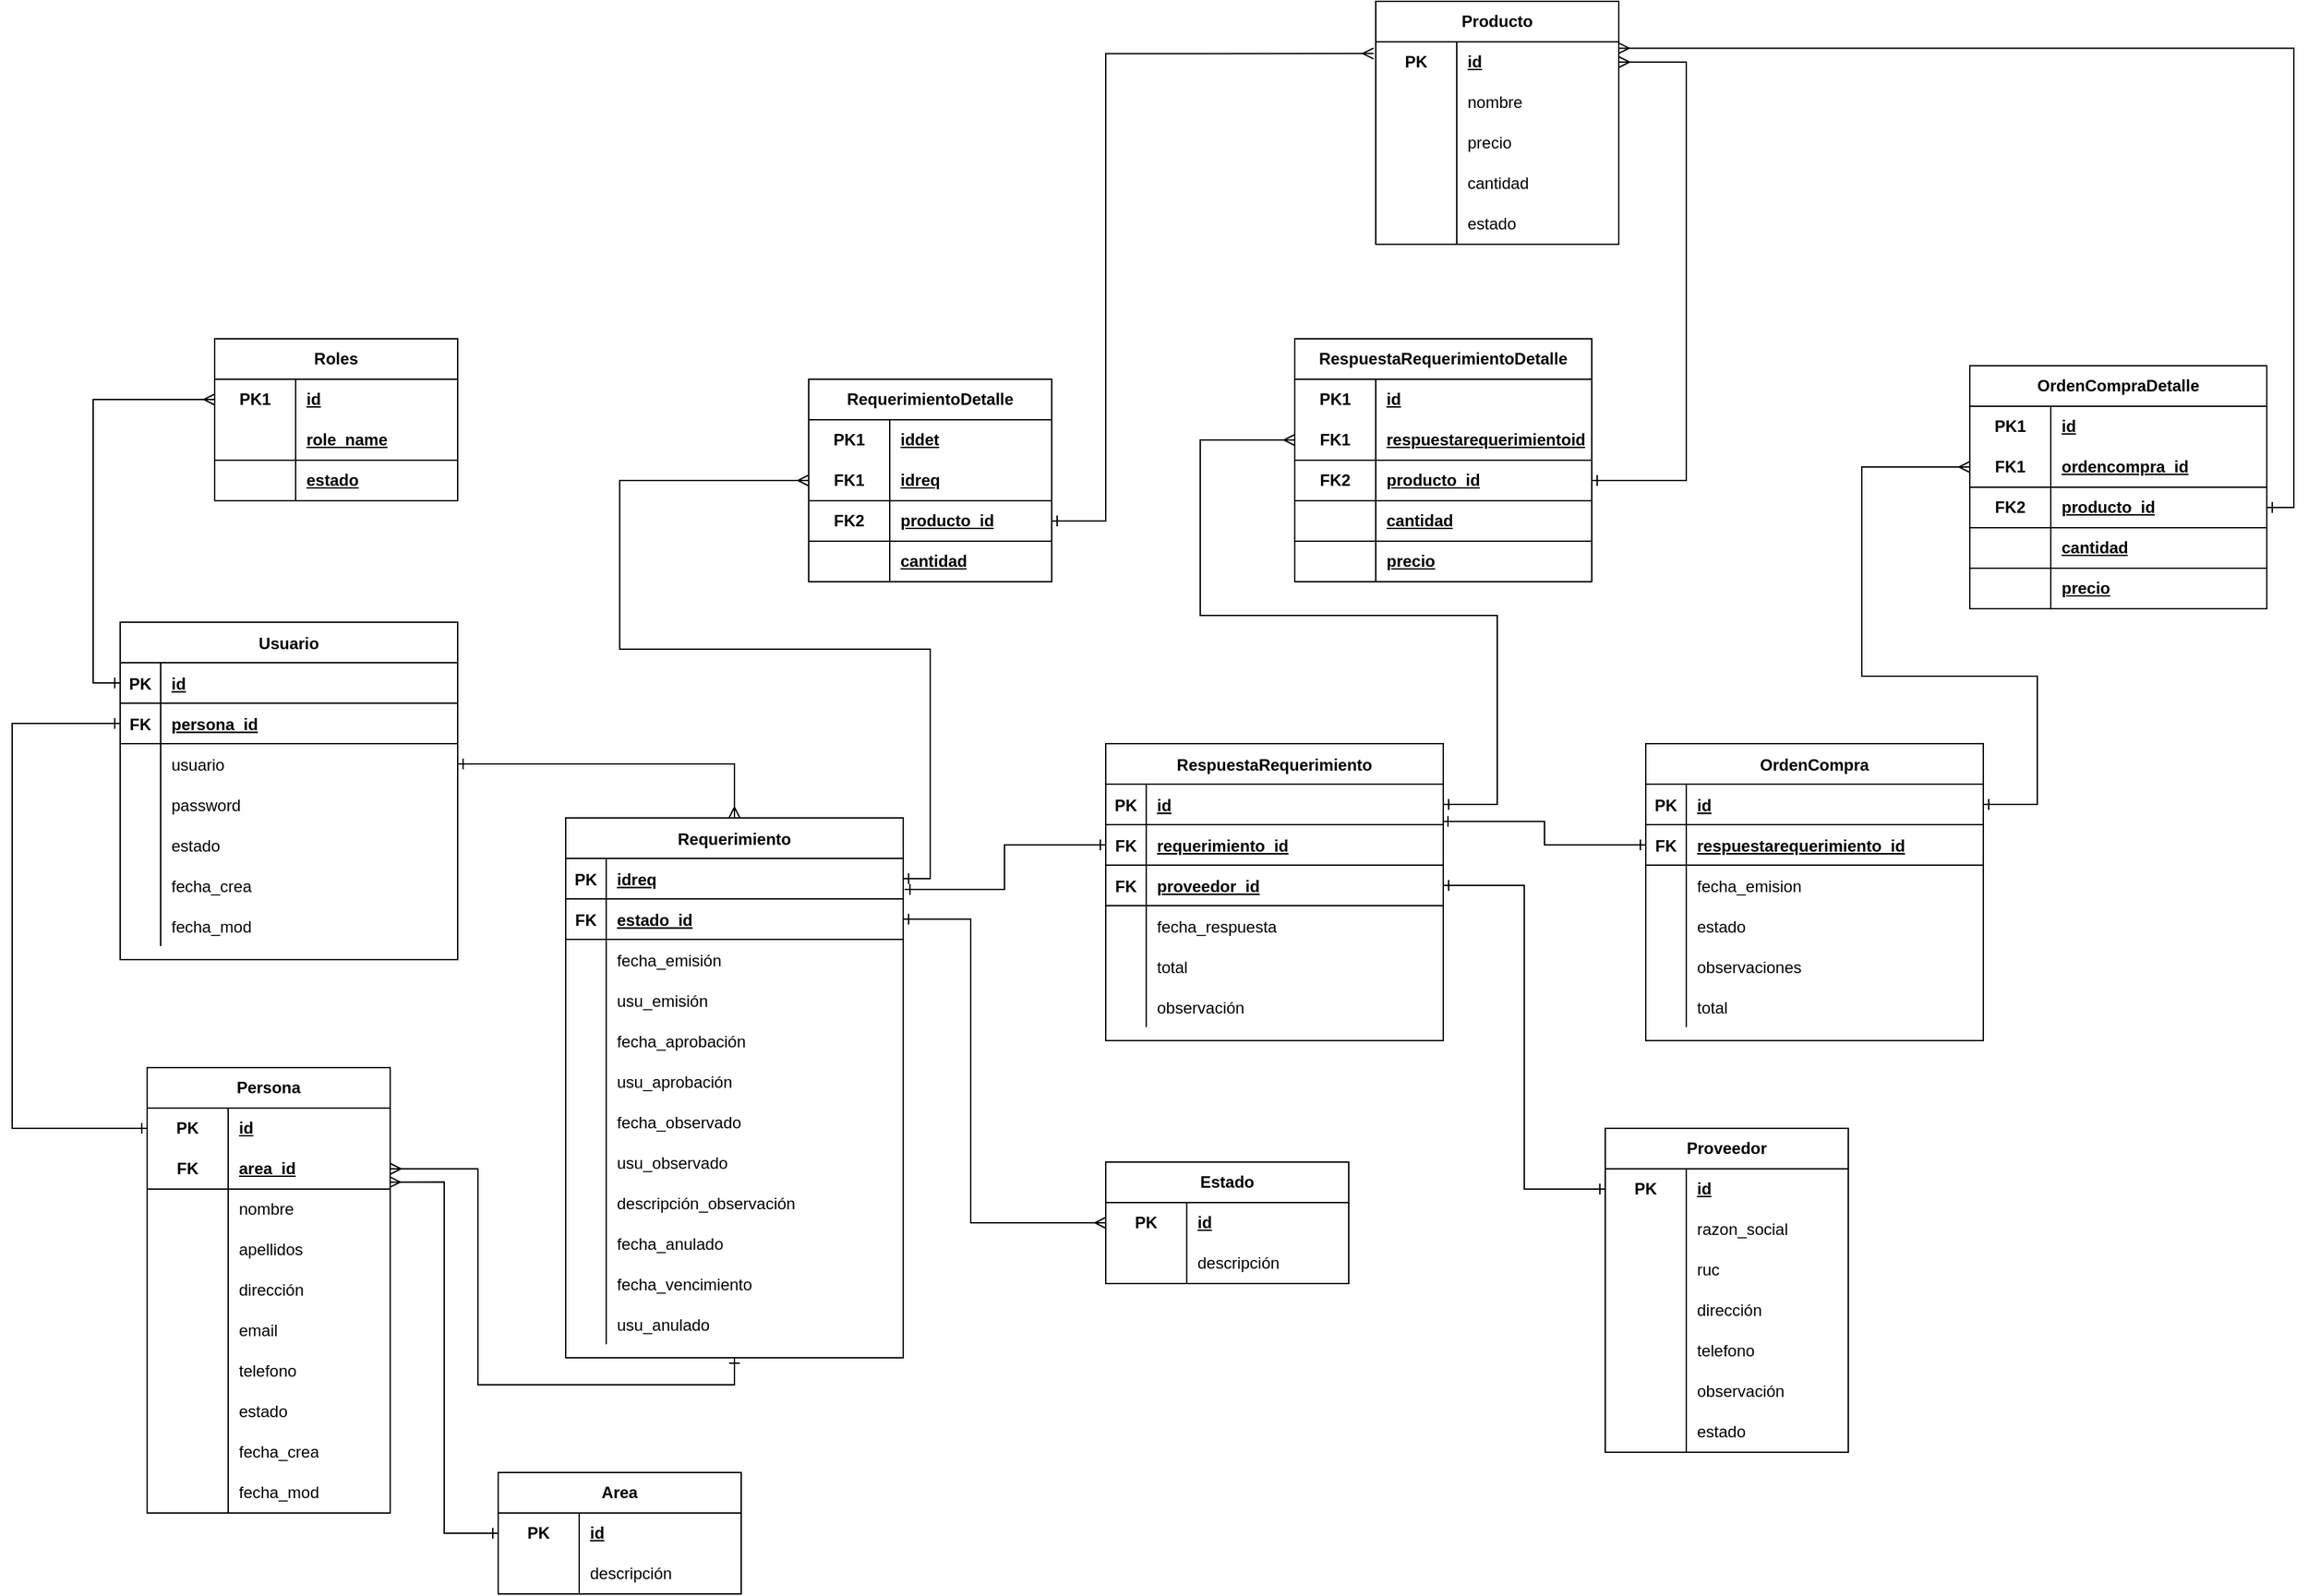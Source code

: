 <mxfile version="22.0.8" type="device">
  <diagram id="R2lEEEUBdFMjLlhIrx00" name="Page-1">
    <mxGraphModel dx="2537" dy="2020" grid="1" gridSize="10" guides="1" tooltips="1" connect="1" arrows="1" fold="1" page="1" pageScale="1" pageWidth="850" pageHeight="1100" math="0" shadow="0" extFonts="Permanent Marker^https://fonts.googleapis.com/css?family=Permanent+Marker">
      <root>
        <mxCell id="0" />
        <mxCell id="1" parent="0" />
        <mxCell id="975YseTm-sa6K64ZbEa--1" value="Usuario" style="shape=table;startSize=30;container=1;collapsible=1;childLayout=tableLayout;fixedRows=1;rowLines=0;fontStyle=1;align=center;resizeLast=1;" parent="1" vertex="1">
          <mxGeometry x="30" y="280" width="250" height="250" as="geometry" />
        </mxCell>
        <mxCell id="975YseTm-sa6K64ZbEa--2" value="" style="shape=partialRectangle;collapsible=0;dropTarget=0;pointerEvents=0;fillColor=none;points=[[0,0.5],[1,0.5]];portConstraint=eastwest;top=0;left=0;right=0;bottom=1;" parent="975YseTm-sa6K64ZbEa--1" vertex="1">
          <mxGeometry y="30" width="250" height="30" as="geometry" />
        </mxCell>
        <mxCell id="975YseTm-sa6K64ZbEa--3" value="PK" style="shape=partialRectangle;overflow=hidden;connectable=0;fillColor=none;top=0;left=0;bottom=0;right=0;fontStyle=1;" parent="975YseTm-sa6K64ZbEa--2" vertex="1">
          <mxGeometry width="30" height="30" as="geometry">
            <mxRectangle width="30" height="30" as="alternateBounds" />
          </mxGeometry>
        </mxCell>
        <mxCell id="975YseTm-sa6K64ZbEa--4" value="id" style="shape=partialRectangle;overflow=hidden;connectable=0;fillColor=none;top=0;left=0;bottom=0;right=0;align=left;spacingLeft=6;fontStyle=5;" parent="975YseTm-sa6K64ZbEa--2" vertex="1">
          <mxGeometry x="30" width="220" height="30" as="geometry">
            <mxRectangle width="220" height="30" as="alternateBounds" />
          </mxGeometry>
        </mxCell>
        <mxCell id="KBSmnyJKVLdP8k9_rZdG-19" value="" style="shape=partialRectangle;collapsible=0;dropTarget=0;pointerEvents=0;fillColor=none;points=[[0,0.5],[1,0.5]];portConstraint=eastwest;top=0;left=0;right=0;bottom=1;" parent="975YseTm-sa6K64ZbEa--1" vertex="1">
          <mxGeometry y="60" width="250" height="30" as="geometry" />
        </mxCell>
        <mxCell id="KBSmnyJKVLdP8k9_rZdG-20" value="FK" style="shape=partialRectangle;overflow=hidden;connectable=0;fillColor=none;top=0;left=0;bottom=0;right=0;fontStyle=1;" parent="KBSmnyJKVLdP8k9_rZdG-19" vertex="1">
          <mxGeometry width="30" height="30" as="geometry">
            <mxRectangle width="30" height="30" as="alternateBounds" />
          </mxGeometry>
        </mxCell>
        <mxCell id="KBSmnyJKVLdP8k9_rZdG-21" value="persona_id" style="shape=partialRectangle;overflow=hidden;connectable=0;fillColor=none;top=0;left=0;bottom=0;right=0;align=left;spacingLeft=6;fontStyle=5;" parent="KBSmnyJKVLdP8k9_rZdG-19" vertex="1">
          <mxGeometry x="30" width="220" height="30" as="geometry">
            <mxRectangle width="220" height="30" as="alternateBounds" />
          </mxGeometry>
        </mxCell>
        <mxCell id="975YseTm-sa6K64ZbEa--5" value="" style="shape=partialRectangle;collapsible=0;dropTarget=0;pointerEvents=0;fillColor=none;points=[[0,0.5],[1,0.5]];portConstraint=eastwest;top=0;left=0;right=0;bottom=0;" parent="975YseTm-sa6K64ZbEa--1" vertex="1">
          <mxGeometry y="90" width="250" height="30" as="geometry" />
        </mxCell>
        <mxCell id="975YseTm-sa6K64ZbEa--6" value="" style="shape=partialRectangle;overflow=hidden;connectable=0;fillColor=none;top=0;left=0;bottom=0;right=0;" parent="975YseTm-sa6K64ZbEa--5" vertex="1">
          <mxGeometry width="30" height="30" as="geometry">
            <mxRectangle width="30" height="30" as="alternateBounds" />
          </mxGeometry>
        </mxCell>
        <mxCell id="975YseTm-sa6K64ZbEa--7" value="usuario" style="shape=partialRectangle;overflow=hidden;connectable=0;fillColor=none;top=0;left=0;bottom=0;right=0;align=left;spacingLeft=6;" parent="975YseTm-sa6K64ZbEa--5" vertex="1">
          <mxGeometry x="30" width="220" height="30" as="geometry">
            <mxRectangle width="220" height="30" as="alternateBounds" />
          </mxGeometry>
        </mxCell>
        <mxCell id="975YseTm-sa6K64ZbEa--9" value="" style="shape=partialRectangle;collapsible=0;dropTarget=0;pointerEvents=0;fillColor=none;points=[[0,0.5],[1,0.5]];portConstraint=eastwest;top=0;left=0;right=0;bottom=0;" parent="975YseTm-sa6K64ZbEa--1" vertex="1">
          <mxGeometry y="120" width="250" height="30" as="geometry" />
        </mxCell>
        <mxCell id="975YseTm-sa6K64ZbEa--10" value="" style="shape=partialRectangle;overflow=hidden;connectable=0;fillColor=none;top=0;left=0;bottom=0;right=0;" parent="975YseTm-sa6K64ZbEa--9" vertex="1">
          <mxGeometry width="30" height="30" as="geometry">
            <mxRectangle width="30" height="30" as="alternateBounds" />
          </mxGeometry>
        </mxCell>
        <mxCell id="975YseTm-sa6K64ZbEa--11" value="password" style="shape=partialRectangle;overflow=hidden;connectable=0;fillColor=none;top=0;left=0;bottom=0;right=0;align=left;spacingLeft=6;" parent="975YseTm-sa6K64ZbEa--9" vertex="1">
          <mxGeometry x="30" width="220" height="30" as="geometry">
            <mxRectangle width="220" height="30" as="alternateBounds" />
          </mxGeometry>
        </mxCell>
        <mxCell id="KBSmnyJKVLdP8k9_rZdG-16" value="" style="shape=partialRectangle;collapsible=0;dropTarget=0;pointerEvents=0;fillColor=none;points=[[0,0.5],[1,0.5]];portConstraint=eastwest;top=0;left=0;right=0;bottom=0;" parent="975YseTm-sa6K64ZbEa--1" vertex="1">
          <mxGeometry y="150" width="250" height="30" as="geometry" />
        </mxCell>
        <mxCell id="KBSmnyJKVLdP8k9_rZdG-17" value="" style="shape=partialRectangle;overflow=hidden;connectable=0;fillColor=none;top=0;left=0;bottom=0;right=0;" parent="KBSmnyJKVLdP8k9_rZdG-16" vertex="1">
          <mxGeometry width="30" height="30" as="geometry">
            <mxRectangle width="30" height="30" as="alternateBounds" />
          </mxGeometry>
        </mxCell>
        <mxCell id="KBSmnyJKVLdP8k9_rZdG-18" value="estado" style="shape=partialRectangle;overflow=hidden;connectable=0;fillColor=none;top=0;left=0;bottom=0;right=0;align=left;spacingLeft=6;" parent="KBSmnyJKVLdP8k9_rZdG-16" vertex="1">
          <mxGeometry x="30" width="220" height="30" as="geometry">
            <mxRectangle width="220" height="30" as="alternateBounds" />
          </mxGeometry>
        </mxCell>
        <mxCell id="KBSmnyJKVLdP8k9_rZdG-12" value="" style="shape=partialRectangle;collapsible=0;dropTarget=0;pointerEvents=0;fillColor=none;points=[[0,0.5],[1,0.5]];portConstraint=eastwest;top=0;left=0;right=0;bottom=0;" parent="975YseTm-sa6K64ZbEa--1" vertex="1">
          <mxGeometry y="180" width="250" height="30" as="geometry" />
        </mxCell>
        <mxCell id="KBSmnyJKVLdP8k9_rZdG-13" value="" style="shape=partialRectangle;overflow=hidden;connectable=0;fillColor=none;top=0;left=0;bottom=0;right=0;" parent="KBSmnyJKVLdP8k9_rZdG-12" vertex="1">
          <mxGeometry width="30" height="30" as="geometry">
            <mxRectangle width="30" height="30" as="alternateBounds" />
          </mxGeometry>
        </mxCell>
        <mxCell id="KBSmnyJKVLdP8k9_rZdG-14" value="fecha_crea" style="shape=partialRectangle;overflow=hidden;connectable=0;fillColor=none;top=0;left=0;bottom=0;right=0;align=left;spacingLeft=6;" parent="KBSmnyJKVLdP8k9_rZdG-12" vertex="1">
          <mxGeometry x="30" width="220" height="30" as="geometry">
            <mxRectangle width="220" height="30" as="alternateBounds" />
          </mxGeometry>
        </mxCell>
        <mxCell id="KBSmnyJKVLdP8k9_rZdG-9" value="" style="shape=partialRectangle;collapsible=0;dropTarget=0;pointerEvents=0;fillColor=none;points=[[0,0.5],[1,0.5]];portConstraint=eastwest;top=0;left=0;right=0;bottom=0;" parent="975YseTm-sa6K64ZbEa--1" vertex="1">
          <mxGeometry y="210" width="250" height="30" as="geometry" />
        </mxCell>
        <mxCell id="KBSmnyJKVLdP8k9_rZdG-10" value="" style="shape=partialRectangle;overflow=hidden;connectable=0;fillColor=none;top=0;left=0;bottom=0;right=0;" parent="KBSmnyJKVLdP8k9_rZdG-9" vertex="1">
          <mxGeometry width="30" height="30" as="geometry">
            <mxRectangle width="30" height="30" as="alternateBounds" />
          </mxGeometry>
        </mxCell>
        <mxCell id="KBSmnyJKVLdP8k9_rZdG-11" value="fecha_mod" style="shape=partialRectangle;overflow=hidden;connectable=0;fillColor=none;top=0;left=0;bottom=0;right=0;align=left;spacingLeft=6;" parent="KBSmnyJKVLdP8k9_rZdG-9" vertex="1">
          <mxGeometry x="30" width="220" height="30" as="geometry">
            <mxRectangle width="220" height="30" as="alternateBounds" />
          </mxGeometry>
        </mxCell>
        <mxCell id="975YseTm-sa6K64ZbEa--58" style="edgeStyle=orthogonalEdgeStyle;rounded=0;orthogonalLoop=1;jettySize=auto;html=1;exitX=1;exitY=0.5;exitDx=0;exitDy=0;entryX=0;entryY=0.5;entryDx=0;entryDy=0;endArrow=ERmany;endFill=0;startArrow=ERone;startFill=0;" parent="1" source="975YseTm-sa6K64ZbEa--29" target="975YseTm-sa6K64ZbEa--48" edge="1">
          <mxGeometry relative="1" as="geometry">
            <Array as="points">
              <mxPoint x="660" y="500" />
              <mxPoint x="660" y="725" />
            </Array>
          </mxGeometry>
        </mxCell>
        <mxCell id="975YseTm-sa6K64ZbEa--15" value="Requerimiento" style="shape=table;startSize=30;container=1;collapsible=1;childLayout=tableLayout;fixedRows=1;rowLines=0;fontStyle=1;align=center;resizeLast=1;" parent="1" vertex="1">
          <mxGeometry x="360" y="425" width="250" height="400" as="geometry" />
        </mxCell>
        <mxCell id="975YseTm-sa6K64ZbEa--16" value="" style="shape=partialRectangle;collapsible=0;dropTarget=0;pointerEvents=0;fillColor=none;points=[[0,0.5],[1,0.5]];portConstraint=eastwest;top=0;left=0;right=0;bottom=1;" parent="975YseTm-sa6K64ZbEa--15" vertex="1">
          <mxGeometry y="30" width="250" height="30" as="geometry" />
        </mxCell>
        <mxCell id="975YseTm-sa6K64ZbEa--17" value="PK" style="shape=partialRectangle;overflow=hidden;connectable=0;fillColor=none;top=0;left=0;bottom=0;right=0;fontStyle=1;" parent="975YseTm-sa6K64ZbEa--16" vertex="1">
          <mxGeometry width="30" height="30" as="geometry">
            <mxRectangle width="30" height="30" as="alternateBounds" />
          </mxGeometry>
        </mxCell>
        <mxCell id="975YseTm-sa6K64ZbEa--18" value="idreq" style="shape=partialRectangle;overflow=hidden;connectable=0;fillColor=none;top=0;left=0;bottom=0;right=0;align=left;spacingLeft=6;fontStyle=5;" parent="975YseTm-sa6K64ZbEa--16" vertex="1">
          <mxGeometry x="30" width="220" height="30" as="geometry">
            <mxRectangle width="220" height="30" as="alternateBounds" />
          </mxGeometry>
        </mxCell>
        <mxCell id="975YseTm-sa6K64ZbEa--29" value="" style="shape=partialRectangle;collapsible=0;dropTarget=0;pointerEvents=0;fillColor=none;points=[[0,0.5],[1,0.5]];portConstraint=eastwest;top=0;left=0;right=0;bottom=1;" parent="975YseTm-sa6K64ZbEa--15" vertex="1">
          <mxGeometry y="60" width="250" height="30" as="geometry" />
        </mxCell>
        <mxCell id="975YseTm-sa6K64ZbEa--30" value="FK" style="shape=partialRectangle;overflow=hidden;connectable=0;fillColor=none;top=0;left=0;bottom=0;right=0;fontStyle=1;" parent="975YseTm-sa6K64ZbEa--29" vertex="1">
          <mxGeometry width="30" height="30" as="geometry">
            <mxRectangle width="30" height="30" as="alternateBounds" />
          </mxGeometry>
        </mxCell>
        <mxCell id="975YseTm-sa6K64ZbEa--31" value="estado_id" style="shape=partialRectangle;overflow=hidden;connectable=0;fillColor=none;top=0;left=0;bottom=0;right=0;align=left;spacingLeft=6;fontStyle=5;" parent="975YseTm-sa6K64ZbEa--29" vertex="1">
          <mxGeometry x="30" width="220" height="30" as="geometry">
            <mxRectangle width="220" height="30" as="alternateBounds" />
          </mxGeometry>
        </mxCell>
        <mxCell id="975YseTm-sa6K64ZbEa--19" value="" style="shape=partialRectangle;collapsible=0;dropTarget=0;pointerEvents=0;fillColor=none;points=[[0,0.5],[1,0.5]];portConstraint=eastwest;top=0;left=0;right=0;bottom=0;" parent="975YseTm-sa6K64ZbEa--15" vertex="1">
          <mxGeometry y="90" width="250" height="30" as="geometry" />
        </mxCell>
        <mxCell id="975YseTm-sa6K64ZbEa--20" value="" style="shape=partialRectangle;overflow=hidden;connectable=0;fillColor=none;top=0;left=0;bottom=0;right=0;" parent="975YseTm-sa6K64ZbEa--19" vertex="1">
          <mxGeometry width="30" height="30" as="geometry">
            <mxRectangle width="30" height="30" as="alternateBounds" />
          </mxGeometry>
        </mxCell>
        <mxCell id="975YseTm-sa6K64ZbEa--21" value="fecha_emisión" style="shape=partialRectangle;overflow=hidden;connectable=0;fillColor=none;top=0;left=0;bottom=0;right=0;align=left;spacingLeft=6;" parent="975YseTm-sa6K64ZbEa--19" vertex="1">
          <mxGeometry x="30" width="220" height="30" as="geometry">
            <mxRectangle width="220" height="30" as="alternateBounds" />
          </mxGeometry>
        </mxCell>
        <mxCell id="975YseTm-sa6K64ZbEa--22" value="" style="shape=partialRectangle;collapsible=0;dropTarget=0;pointerEvents=0;fillColor=none;points=[[0,0.5],[1,0.5]];portConstraint=eastwest;top=0;left=0;right=0;bottom=0;" parent="975YseTm-sa6K64ZbEa--15" vertex="1">
          <mxGeometry y="120" width="250" height="30" as="geometry" />
        </mxCell>
        <mxCell id="975YseTm-sa6K64ZbEa--23" value="" style="shape=partialRectangle;overflow=hidden;connectable=0;fillColor=none;top=0;left=0;bottom=0;right=0;" parent="975YseTm-sa6K64ZbEa--22" vertex="1">
          <mxGeometry width="30" height="30" as="geometry">
            <mxRectangle width="30" height="30" as="alternateBounds" />
          </mxGeometry>
        </mxCell>
        <mxCell id="975YseTm-sa6K64ZbEa--24" value="usu_emisión" style="shape=partialRectangle;overflow=hidden;connectable=0;fillColor=none;top=0;left=0;bottom=0;right=0;align=left;spacingLeft=6;" parent="975YseTm-sa6K64ZbEa--22" vertex="1">
          <mxGeometry x="30" width="220" height="30" as="geometry">
            <mxRectangle width="220" height="30" as="alternateBounds" />
          </mxGeometry>
        </mxCell>
        <mxCell id="975YseTm-sa6K64ZbEa--25" value="" style="shape=partialRectangle;collapsible=0;dropTarget=0;pointerEvents=0;fillColor=none;points=[[0,0.5],[1,0.5]];portConstraint=eastwest;top=0;left=0;right=0;bottom=0;" parent="975YseTm-sa6K64ZbEa--15" vertex="1">
          <mxGeometry y="150" width="250" height="30" as="geometry" />
        </mxCell>
        <mxCell id="975YseTm-sa6K64ZbEa--26" value="" style="shape=partialRectangle;overflow=hidden;connectable=0;fillColor=none;top=0;left=0;bottom=0;right=0;" parent="975YseTm-sa6K64ZbEa--25" vertex="1">
          <mxGeometry width="30" height="30" as="geometry">
            <mxRectangle width="30" height="30" as="alternateBounds" />
          </mxGeometry>
        </mxCell>
        <mxCell id="975YseTm-sa6K64ZbEa--27" value="fecha_aprobación" style="shape=partialRectangle;overflow=hidden;connectable=0;fillColor=none;top=0;left=0;bottom=0;right=0;align=left;spacingLeft=6;" parent="975YseTm-sa6K64ZbEa--25" vertex="1">
          <mxGeometry x="30" width="220" height="30" as="geometry">
            <mxRectangle width="220" height="30" as="alternateBounds" />
          </mxGeometry>
        </mxCell>
        <mxCell id="KBSmnyJKVLdP8k9_rZdG-139" value="" style="shape=partialRectangle;collapsible=0;dropTarget=0;pointerEvents=0;fillColor=none;points=[[0,0.5],[1,0.5]];portConstraint=eastwest;top=0;left=0;right=0;bottom=0;" parent="975YseTm-sa6K64ZbEa--15" vertex="1">
          <mxGeometry y="180" width="250" height="30" as="geometry" />
        </mxCell>
        <mxCell id="KBSmnyJKVLdP8k9_rZdG-140" value="" style="shape=partialRectangle;overflow=hidden;connectable=0;fillColor=none;top=0;left=0;bottom=0;right=0;" parent="KBSmnyJKVLdP8k9_rZdG-139" vertex="1">
          <mxGeometry width="30" height="30" as="geometry">
            <mxRectangle width="30" height="30" as="alternateBounds" />
          </mxGeometry>
        </mxCell>
        <mxCell id="KBSmnyJKVLdP8k9_rZdG-141" value="usu_aprobación" style="shape=partialRectangle;overflow=hidden;connectable=0;fillColor=none;top=0;left=0;bottom=0;right=0;align=left;spacingLeft=6;" parent="KBSmnyJKVLdP8k9_rZdG-139" vertex="1">
          <mxGeometry x="30" width="220" height="30" as="geometry">
            <mxRectangle width="220" height="30" as="alternateBounds" />
          </mxGeometry>
        </mxCell>
        <mxCell id="KBSmnyJKVLdP8k9_rZdG-127" value="" style="shape=partialRectangle;collapsible=0;dropTarget=0;pointerEvents=0;fillColor=none;points=[[0,0.5],[1,0.5]];portConstraint=eastwest;top=0;left=0;right=0;bottom=0;" parent="975YseTm-sa6K64ZbEa--15" vertex="1">
          <mxGeometry y="210" width="250" height="30" as="geometry" />
        </mxCell>
        <mxCell id="KBSmnyJKVLdP8k9_rZdG-128" value="" style="shape=partialRectangle;overflow=hidden;connectable=0;fillColor=none;top=0;left=0;bottom=0;right=0;" parent="KBSmnyJKVLdP8k9_rZdG-127" vertex="1">
          <mxGeometry width="30" height="30" as="geometry">
            <mxRectangle width="30" height="30" as="alternateBounds" />
          </mxGeometry>
        </mxCell>
        <mxCell id="KBSmnyJKVLdP8k9_rZdG-129" value="fecha_observado" style="shape=partialRectangle;overflow=hidden;connectable=0;fillColor=none;top=0;left=0;bottom=0;right=0;align=left;spacingLeft=6;" parent="KBSmnyJKVLdP8k9_rZdG-127" vertex="1">
          <mxGeometry x="30" width="220" height="30" as="geometry">
            <mxRectangle width="220" height="30" as="alternateBounds" />
          </mxGeometry>
        </mxCell>
        <mxCell id="KBSmnyJKVLdP8k9_rZdG-130" value="" style="shape=partialRectangle;collapsible=0;dropTarget=0;pointerEvents=0;fillColor=none;points=[[0,0.5],[1,0.5]];portConstraint=eastwest;top=0;left=0;right=0;bottom=0;" parent="975YseTm-sa6K64ZbEa--15" vertex="1">
          <mxGeometry y="240" width="250" height="30" as="geometry" />
        </mxCell>
        <mxCell id="KBSmnyJKVLdP8k9_rZdG-131" value="" style="shape=partialRectangle;overflow=hidden;connectable=0;fillColor=none;top=0;left=0;bottom=0;right=0;" parent="KBSmnyJKVLdP8k9_rZdG-130" vertex="1">
          <mxGeometry width="30" height="30" as="geometry">
            <mxRectangle width="30" height="30" as="alternateBounds" />
          </mxGeometry>
        </mxCell>
        <mxCell id="KBSmnyJKVLdP8k9_rZdG-132" value="usu_observado" style="shape=partialRectangle;overflow=hidden;connectable=0;fillColor=none;top=0;left=0;bottom=0;right=0;align=left;spacingLeft=6;" parent="KBSmnyJKVLdP8k9_rZdG-130" vertex="1">
          <mxGeometry x="30" width="220" height="30" as="geometry">
            <mxRectangle width="220" height="30" as="alternateBounds" />
          </mxGeometry>
        </mxCell>
        <mxCell id="KBSmnyJKVLdP8k9_rZdG-133" value="" style="shape=partialRectangle;collapsible=0;dropTarget=0;pointerEvents=0;fillColor=none;points=[[0,0.5],[1,0.5]];portConstraint=eastwest;top=0;left=0;right=0;bottom=0;" parent="975YseTm-sa6K64ZbEa--15" vertex="1">
          <mxGeometry y="270" width="250" height="30" as="geometry" />
        </mxCell>
        <mxCell id="KBSmnyJKVLdP8k9_rZdG-134" value="" style="shape=partialRectangle;overflow=hidden;connectable=0;fillColor=none;top=0;left=0;bottom=0;right=0;" parent="KBSmnyJKVLdP8k9_rZdG-133" vertex="1">
          <mxGeometry width="30" height="30" as="geometry">
            <mxRectangle width="30" height="30" as="alternateBounds" />
          </mxGeometry>
        </mxCell>
        <mxCell id="KBSmnyJKVLdP8k9_rZdG-135" value="descripción_observación" style="shape=partialRectangle;overflow=hidden;connectable=0;fillColor=none;top=0;left=0;bottom=0;right=0;align=left;spacingLeft=6;" parent="KBSmnyJKVLdP8k9_rZdG-133" vertex="1">
          <mxGeometry x="30" width="220" height="30" as="geometry">
            <mxRectangle width="220" height="30" as="alternateBounds" />
          </mxGeometry>
        </mxCell>
        <mxCell id="KBSmnyJKVLdP8k9_rZdG-136" value="" style="shape=partialRectangle;collapsible=0;dropTarget=0;pointerEvents=0;fillColor=none;points=[[0,0.5],[1,0.5]];portConstraint=eastwest;top=0;left=0;right=0;bottom=0;" parent="975YseTm-sa6K64ZbEa--15" vertex="1">
          <mxGeometry y="300" width="250" height="30" as="geometry" />
        </mxCell>
        <mxCell id="KBSmnyJKVLdP8k9_rZdG-137" value="" style="shape=partialRectangle;overflow=hidden;connectable=0;fillColor=none;top=0;left=0;bottom=0;right=0;" parent="KBSmnyJKVLdP8k9_rZdG-136" vertex="1">
          <mxGeometry width="30" height="30" as="geometry">
            <mxRectangle width="30" height="30" as="alternateBounds" />
          </mxGeometry>
        </mxCell>
        <mxCell id="KBSmnyJKVLdP8k9_rZdG-138" value="fecha_anulado" style="shape=partialRectangle;overflow=hidden;connectable=0;fillColor=none;top=0;left=0;bottom=0;right=0;align=left;spacingLeft=6;" parent="KBSmnyJKVLdP8k9_rZdG-136" vertex="1">
          <mxGeometry x="30" width="220" height="30" as="geometry">
            <mxRectangle width="220" height="30" as="alternateBounds" />
          </mxGeometry>
        </mxCell>
        <mxCell id="bpzvcUTuLDmdhD5ORYDu-14" value="" style="shape=partialRectangle;collapsible=0;dropTarget=0;pointerEvents=0;fillColor=none;points=[[0,0.5],[1,0.5]];portConstraint=eastwest;top=0;left=0;right=0;bottom=0;" vertex="1" parent="975YseTm-sa6K64ZbEa--15">
          <mxGeometry y="330" width="250" height="30" as="geometry" />
        </mxCell>
        <mxCell id="bpzvcUTuLDmdhD5ORYDu-15" value="" style="shape=partialRectangle;overflow=hidden;connectable=0;fillColor=none;top=0;left=0;bottom=0;right=0;" vertex="1" parent="bpzvcUTuLDmdhD5ORYDu-14">
          <mxGeometry width="30" height="30" as="geometry">
            <mxRectangle width="30" height="30" as="alternateBounds" />
          </mxGeometry>
        </mxCell>
        <mxCell id="bpzvcUTuLDmdhD5ORYDu-16" value="fecha_vencimiento" style="shape=partialRectangle;overflow=hidden;connectable=0;fillColor=none;top=0;left=0;bottom=0;right=0;align=left;spacingLeft=6;" vertex="1" parent="bpzvcUTuLDmdhD5ORYDu-14">
          <mxGeometry x="30" width="220" height="30" as="geometry">
            <mxRectangle width="220" height="30" as="alternateBounds" />
          </mxGeometry>
        </mxCell>
        <mxCell id="irsLTMnXJN1d-7P8A5MS-1" value="" style="shape=partialRectangle;collapsible=0;dropTarget=0;pointerEvents=0;fillColor=none;points=[[0,0.5],[1,0.5]];portConstraint=eastwest;top=0;left=0;right=0;bottom=0;" parent="975YseTm-sa6K64ZbEa--15" vertex="1">
          <mxGeometry y="360" width="250" height="30" as="geometry" />
        </mxCell>
        <mxCell id="irsLTMnXJN1d-7P8A5MS-2" value="" style="shape=partialRectangle;overflow=hidden;connectable=0;fillColor=none;top=0;left=0;bottom=0;right=0;" parent="irsLTMnXJN1d-7P8A5MS-1" vertex="1">
          <mxGeometry width="30" height="30" as="geometry">
            <mxRectangle width="30" height="30" as="alternateBounds" />
          </mxGeometry>
        </mxCell>
        <mxCell id="irsLTMnXJN1d-7P8A5MS-3" value="usu_anulado" style="shape=partialRectangle;overflow=hidden;connectable=0;fillColor=none;top=0;left=0;bottom=0;right=0;align=left;spacingLeft=6;" parent="irsLTMnXJN1d-7P8A5MS-1" vertex="1">
          <mxGeometry x="30" width="220" height="30" as="geometry">
            <mxRectangle width="220" height="30" as="alternateBounds" />
          </mxGeometry>
        </mxCell>
        <mxCell id="975YseTm-sa6K64ZbEa--28" style="edgeStyle=orthogonalEdgeStyle;rounded=0;orthogonalLoop=1;jettySize=auto;html=1;exitX=1;exitY=0.5;exitDx=0;exitDy=0;endArrow=ERmany;endFill=0;startArrow=ERone;startFill=0;" parent="1" source="975YseTm-sa6K64ZbEa--5" target="975YseTm-sa6K64ZbEa--15" edge="1">
          <mxGeometry relative="1" as="geometry">
            <mxPoint x="590" y="740" as="targetPoint" />
          </mxGeometry>
        </mxCell>
        <mxCell id="975YseTm-sa6K64ZbEa--32" value="Persona" style="shape=table;startSize=30;container=1;collapsible=1;childLayout=tableLayout;fixedRows=1;rowLines=0;fontStyle=1;align=center;resizeLast=1;html=1;whiteSpace=wrap;" parent="1" vertex="1">
          <mxGeometry x="50" y="610" width="180" height="330" as="geometry" />
        </mxCell>
        <mxCell id="975YseTm-sa6K64ZbEa--33" value="" style="shape=tableRow;horizontal=0;startSize=0;swimlaneHead=0;swimlaneBody=0;fillColor=none;collapsible=0;dropTarget=0;points=[[0,0.5],[1,0.5]];portConstraint=eastwest;top=0;left=0;right=0;bottom=0;html=1;" parent="975YseTm-sa6K64ZbEa--32" vertex="1">
          <mxGeometry y="30" width="180" height="30" as="geometry" />
        </mxCell>
        <mxCell id="975YseTm-sa6K64ZbEa--34" value="PK" style="shape=partialRectangle;connectable=0;fillColor=none;top=0;left=0;bottom=0;right=0;fontStyle=1;overflow=hidden;html=1;whiteSpace=wrap;" parent="975YseTm-sa6K64ZbEa--33" vertex="1">
          <mxGeometry width="60" height="30" as="geometry">
            <mxRectangle width="60" height="30" as="alternateBounds" />
          </mxGeometry>
        </mxCell>
        <mxCell id="975YseTm-sa6K64ZbEa--35" value="id" style="shape=partialRectangle;connectable=0;fillColor=none;top=0;left=0;bottom=0;right=0;align=left;spacingLeft=6;fontStyle=5;overflow=hidden;html=1;whiteSpace=wrap;" parent="975YseTm-sa6K64ZbEa--33" vertex="1">
          <mxGeometry x="60" width="120" height="30" as="geometry">
            <mxRectangle width="120" height="30" as="alternateBounds" />
          </mxGeometry>
        </mxCell>
        <mxCell id="975YseTm-sa6K64ZbEa--36" value="" style="shape=tableRow;horizontal=0;startSize=0;swimlaneHead=0;swimlaneBody=0;fillColor=none;collapsible=0;dropTarget=0;points=[[0,0.5],[1,0.5]];portConstraint=eastwest;top=0;left=0;right=0;bottom=1;html=1;" parent="975YseTm-sa6K64ZbEa--32" vertex="1">
          <mxGeometry y="60" width="180" height="30" as="geometry" />
        </mxCell>
        <mxCell id="975YseTm-sa6K64ZbEa--37" value="FK" style="shape=partialRectangle;connectable=0;fillColor=none;top=0;left=0;bottom=0;right=0;fontStyle=1;overflow=hidden;html=1;whiteSpace=wrap;" parent="975YseTm-sa6K64ZbEa--36" vertex="1">
          <mxGeometry width="60" height="30" as="geometry">
            <mxRectangle width="60" height="30" as="alternateBounds" />
          </mxGeometry>
        </mxCell>
        <mxCell id="975YseTm-sa6K64ZbEa--38" value="area_id" style="shape=partialRectangle;connectable=0;fillColor=none;top=0;left=0;bottom=0;right=0;align=left;spacingLeft=6;fontStyle=5;overflow=hidden;html=1;whiteSpace=wrap;" parent="975YseTm-sa6K64ZbEa--36" vertex="1">
          <mxGeometry x="60" width="120" height="30" as="geometry">
            <mxRectangle width="120" height="30" as="alternateBounds" />
          </mxGeometry>
        </mxCell>
        <mxCell id="975YseTm-sa6K64ZbEa--39" value="" style="shape=tableRow;horizontal=0;startSize=0;swimlaneHead=0;swimlaneBody=0;fillColor=none;collapsible=0;dropTarget=0;points=[[0,0.5],[1,0.5]];portConstraint=eastwest;top=0;left=0;right=0;bottom=0;html=1;" parent="975YseTm-sa6K64ZbEa--32" vertex="1">
          <mxGeometry y="90" width="180" height="30" as="geometry" />
        </mxCell>
        <mxCell id="975YseTm-sa6K64ZbEa--40" value="" style="shape=partialRectangle;connectable=0;fillColor=none;top=0;left=0;bottom=0;right=0;editable=1;overflow=hidden;html=1;whiteSpace=wrap;" parent="975YseTm-sa6K64ZbEa--39" vertex="1">
          <mxGeometry width="60" height="30" as="geometry">
            <mxRectangle width="60" height="30" as="alternateBounds" />
          </mxGeometry>
        </mxCell>
        <mxCell id="975YseTm-sa6K64ZbEa--41" value="nombre" style="shape=partialRectangle;connectable=0;fillColor=none;top=0;left=0;bottom=0;right=0;align=left;spacingLeft=6;overflow=hidden;html=1;whiteSpace=wrap;" parent="975YseTm-sa6K64ZbEa--39" vertex="1">
          <mxGeometry x="60" width="120" height="30" as="geometry">
            <mxRectangle width="120" height="30" as="alternateBounds" />
          </mxGeometry>
        </mxCell>
        <mxCell id="KBSmnyJKVLdP8k9_rZdG-28" value="" style="shape=tableRow;horizontal=0;startSize=0;swimlaneHead=0;swimlaneBody=0;fillColor=none;collapsible=0;dropTarget=0;points=[[0,0.5],[1,0.5]];portConstraint=eastwest;top=0;left=0;right=0;bottom=0;html=1;" parent="975YseTm-sa6K64ZbEa--32" vertex="1">
          <mxGeometry y="120" width="180" height="30" as="geometry" />
        </mxCell>
        <mxCell id="KBSmnyJKVLdP8k9_rZdG-29" value="" style="shape=partialRectangle;connectable=0;fillColor=none;top=0;left=0;bottom=0;right=0;editable=1;overflow=hidden;html=1;whiteSpace=wrap;" parent="KBSmnyJKVLdP8k9_rZdG-28" vertex="1">
          <mxGeometry width="60" height="30" as="geometry">
            <mxRectangle width="60" height="30" as="alternateBounds" />
          </mxGeometry>
        </mxCell>
        <mxCell id="KBSmnyJKVLdP8k9_rZdG-30" value="apellidos" style="shape=partialRectangle;connectable=0;fillColor=none;top=0;left=0;bottom=0;right=0;align=left;spacingLeft=6;overflow=hidden;html=1;whiteSpace=wrap;" parent="KBSmnyJKVLdP8k9_rZdG-28" vertex="1">
          <mxGeometry x="60" width="120" height="30" as="geometry">
            <mxRectangle width="120" height="30" as="alternateBounds" />
          </mxGeometry>
        </mxCell>
        <mxCell id="KBSmnyJKVLdP8k9_rZdG-31" value="" style="shape=tableRow;horizontal=0;startSize=0;swimlaneHead=0;swimlaneBody=0;fillColor=none;collapsible=0;dropTarget=0;points=[[0,0.5],[1,0.5]];portConstraint=eastwest;top=0;left=0;right=0;bottom=0;html=1;" parent="975YseTm-sa6K64ZbEa--32" vertex="1">
          <mxGeometry y="150" width="180" height="30" as="geometry" />
        </mxCell>
        <mxCell id="KBSmnyJKVLdP8k9_rZdG-32" value="" style="shape=partialRectangle;connectable=0;fillColor=none;top=0;left=0;bottom=0;right=0;editable=1;overflow=hidden;html=1;whiteSpace=wrap;" parent="KBSmnyJKVLdP8k9_rZdG-31" vertex="1">
          <mxGeometry width="60" height="30" as="geometry">
            <mxRectangle width="60" height="30" as="alternateBounds" />
          </mxGeometry>
        </mxCell>
        <mxCell id="KBSmnyJKVLdP8k9_rZdG-33" value="dirección" style="shape=partialRectangle;connectable=0;fillColor=none;top=0;left=0;bottom=0;right=0;align=left;spacingLeft=6;overflow=hidden;html=1;whiteSpace=wrap;" parent="KBSmnyJKVLdP8k9_rZdG-31" vertex="1">
          <mxGeometry x="60" width="120" height="30" as="geometry">
            <mxRectangle width="120" height="30" as="alternateBounds" />
          </mxGeometry>
        </mxCell>
        <mxCell id="KBSmnyJKVLdP8k9_rZdG-34" value="" style="shape=tableRow;horizontal=0;startSize=0;swimlaneHead=0;swimlaneBody=0;fillColor=none;collapsible=0;dropTarget=0;points=[[0,0.5],[1,0.5]];portConstraint=eastwest;top=0;left=0;right=0;bottom=0;html=1;" parent="975YseTm-sa6K64ZbEa--32" vertex="1">
          <mxGeometry y="180" width="180" height="30" as="geometry" />
        </mxCell>
        <mxCell id="KBSmnyJKVLdP8k9_rZdG-35" value="" style="shape=partialRectangle;connectable=0;fillColor=none;top=0;left=0;bottom=0;right=0;editable=1;overflow=hidden;html=1;whiteSpace=wrap;" parent="KBSmnyJKVLdP8k9_rZdG-34" vertex="1">
          <mxGeometry width="60" height="30" as="geometry">
            <mxRectangle width="60" height="30" as="alternateBounds" />
          </mxGeometry>
        </mxCell>
        <mxCell id="KBSmnyJKVLdP8k9_rZdG-36" value="email" style="shape=partialRectangle;connectable=0;fillColor=none;top=0;left=0;bottom=0;right=0;align=left;spacingLeft=6;overflow=hidden;html=1;whiteSpace=wrap;" parent="KBSmnyJKVLdP8k9_rZdG-34" vertex="1">
          <mxGeometry x="60" width="120" height="30" as="geometry">
            <mxRectangle width="120" height="30" as="alternateBounds" />
          </mxGeometry>
        </mxCell>
        <mxCell id="KBSmnyJKVLdP8k9_rZdG-37" value="" style="shape=tableRow;horizontal=0;startSize=0;swimlaneHead=0;swimlaneBody=0;fillColor=none;collapsible=0;dropTarget=0;points=[[0,0.5],[1,0.5]];portConstraint=eastwest;top=0;left=0;right=0;bottom=0;html=1;" parent="975YseTm-sa6K64ZbEa--32" vertex="1">
          <mxGeometry y="210" width="180" height="30" as="geometry" />
        </mxCell>
        <mxCell id="KBSmnyJKVLdP8k9_rZdG-38" value="" style="shape=partialRectangle;connectable=0;fillColor=none;top=0;left=0;bottom=0;right=0;editable=1;overflow=hidden;html=1;whiteSpace=wrap;" parent="KBSmnyJKVLdP8k9_rZdG-37" vertex="1">
          <mxGeometry width="60" height="30" as="geometry">
            <mxRectangle width="60" height="30" as="alternateBounds" />
          </mxGeometry>
        </mxCell>
        <mxCell id="KBSmnyJKVLdP8k9_rZdG-39" value="telefono" style="shape=partialRectangle;connectable=0;fillColor=none;top=0;left=0;bottom=0;right=0;align=left;spacingLeft=6;overflow=hidden;html=1;whiteSpace=wrap;" parent="KBSmnyJKVLdP8k9_rZdG-37" vertex="1">
          <mxGeometry x="60" width="120" height="30" as="geometry">
            <mxRectangle width="120" height="30" as="alternateBounds" />
          </mxGeometry>
        </mxCell>
        <mxCell id="KBSmnyJKVLdP8k9_rZdG-40" value="" style="shape=tableRow;horizontal=0;startSize=0;swimlaneHead=0;swimlaneBody=0;fillColor=none;collapsible=0;dropTarget=0;points=[[0,0.5],[1,0.5]];portConstraint=eastwest;top=0;left=0;right=0;bottom=0;html=1;" parent="975YseTm-sa6K64ZbEa--32" vertex="1">
          <mxGeometry y="240" width="180" height="30" as="geometry" />
        </mxCell>
        <mxCell id="KBSmnyJKVLdP8k9_rZdG-41" value="" style="shape=partialRectangle;connectable=0;fillColor=none;top=0;left=0;bottom=0;right=0;editable=1;overflow=hidden;html=1;whiteSpace=wrap;" parent="KBSmnyJKVLdP8k9_rZdG-40" vertex="1">
          <mxGeometry width="60" height="30" as="geometry">
            <mxRectangle width="60" height="30" as="alternateBounds" />
          </mxGeometry>
        </mxCell>
        <mxCell id="KBSmnyJKVLdP8k9_rZdG-42" value="estado" style="shape=partialRectangle;connectable=0;fillColor=none;top=0;left=0;bottom=0;right=0;align=left;spacingLeft=6;overflow=hidden;html=1;whiteSpace=wrap;" parent="KBSmnyJKVLdP8k9_rZdG-40" vertex="1">
          <mxGeometry x="60" width="120" height="30" as="geometry">
            <mxRectangle width="120" height="30" as="alternateBounds" />
          </mxGeometry>
        </mxCell>
        <mxCell id="KBSmnyJKVLdP8k9_rZdG-43" value="" style="shape=tableRow;horizontal=0;startSize=0;swimlaneHead=0;swimlaneBody=0;fillColor=none;collapsible=0;dropTarget=0;points=[[0,0.5],[1,0.5]];portConstraint=eastwest;top=0;left=0;right=0;bottom=0;html=1;" parent="975YseTm-sa6K64ZbEa--32" vertex="1">
          <mxGeometry y="270" width="180" height="30" as="geometry" />
        </mxCell>
        <mxCell id="KBSmnyJKVLdP8k9_rZdG-44" value="" style="shape=partialRectangle;connectable=0;fillColor=none;top=0;left=0;bottom=0;right=0;editable=1;overflow=hidden;html=1;whiteSpace=wrap;" parent="KBSmnyJKVLdP8k9_rZdG-43" vertex="1">
          <mxGeometry width="60" height="30" as="geometry">
            <mxRectangle width="60" height="30" as="alternateBounds" />
          </mxGeometry>
        </mxCell>
        <mxCell id="KBSmnyJKVLdP8k9_rZdG-45" value="fecha_crea" style="shape=partialRectangle;connectable=0;fillColor=none;top=0;left=0;bottom=0;right=0;align=left;spacingLeft=6;overflow=hidden;html=1;whiteSpace=wrap;" parent="KBSmnyJKVLdP8k9_rZdG-43" vertex="1">
          <mxGeometry x="60" width="120" height="30" as="geometry">
            <mxRectangle width="120" height="30" as="alternateBounds" />
          </mxGeometry>
        </mxCell>
        <mxCell id="KBSmnyJKVLdP8k9_rZdG-25" value="" style="shape=tableRow;horizontal=0;startSize=0;swimlaneHead=0;swimlaneBody=0;fillColor=none;collapsible=0;dropTarget=0;points=[[0,0.5],[1,0.5]];portConstraint=eastwest;top=0;left=0;right=0;bottom=0;html=1;" parent="975YseTm-sa6K64ZbEa--32" vertex="1">
          <mxGeometry y="300" width="180" height="30" as="geometry" />
        </mxCell>
        <mxCell id="KBSmnyJKVLdP8k9_rZdG-26" value="" style="shape=partialRectangle;connectable=0;fillColor=none;top=0;left=0;bottom=0;right=0;editable=1;overflow=hidden;html=1;whiteSpace=wrap;" parent="KBSmnyJKVLdP8k9_rZdG-25" vertex="1">
          <mxGeometry width="60" height="30" as="geometry">
            <mxRectangle width="60" height="30" as="alternateBounds" />
          </mxGeometry>
        </mxCell>
        <mxCell id="KBSmnyJKVLdP8k9_rZdG-27" value="fecha_mod" style="shape=partialRectangle;connectable=0;fillColor=none;top=0;left=0;bottom=0;right=0;align=left;spacingLeft=6;overflow=hidden;html=1;whiteSpace=wrap;" parent="KBSmnyJKVLdP8k9_rZdG-25" vertex="1">
          <mxGeometry x="60" width="120" height="30" as="geometry">
            <mxRectangle width="120" height="30" as="alternateBounds" />
          </mxGeometry>
        </mxCell>
        <mxCell id="975YseTm-sa6K64ZbEa--46" style="edgeStyle=orthogonalEdgeStyle;rounded=0;orthogonalLoop=1;jettySize=auto;html=1;exitX=1;exitY=0.5;exitDx=0;exitDy=0;endArrow=ERone;endFill=0;startArrow=ERmany;startFill=0;entryX=0.5;entryY=1;entryDx=0;entryDy=0;" parent="1" source="975YseTm-sa6K64ZbEa--36" target="975YseTm-sa6K64ZbEa--15" edge="1">
          <mxGeometry relative="1" as="geometry">
            <mxPoint x="600" y="680" as="targetPoint" />
          </mxGeometry>
        </mxCell>
        <mxCell id="975YseTm-sa6K64ZbEa--47" value="Estado" style="shape=table;startSize=30;container=1;collapsible=1;childLayout=tableLayout;fixedRows=1;rowLines=0;fontStyle=1;align=center;resizeLast=1;html=1;whiteSpace=wrap;" parent="1" vertex="1">
          <mxGeometry x="760" y="680" width="180" height="90" as="geometry" />
        </mxCell>
        <mxCell id="975YseTm-sa6K64ZbEa--48" value="" style="shape=tableRow;horizontal=0;startSize=0;swimlaneHead=0;swimlaneBody=0;fillColor=none;collapsible=0;dropTarget=0;points=[[0,0.5],[1,0.5]];portConstraint=eastwest;top=0;left=0;right=0;bottom=0;html=1;" parent="975YseTm-sa6K64ZbEa--47" vertex="1">
          <mxGeometry y="30" width="180" height="30" as="geometry" />
        </mxCell>
        <mxCell id="975YseTm-sa6K64ZbEa--49" value="PK" style="shape=partialRectangle;connectable=0;fillColor=none;top=0;left=0;bottom=0;right=0;fontStyle=1;overflow=hidden;html=1;whiteSpace=wrap;" parent="975YseTm-sa6K64ZbEa--48" vertex="1">
          <mxGeometry width="60" height="30" as="geometry">
            <mxRectangle width="60" height="30" as="alternateBounds" />
          </mxGeometry>
        </mxCell>
        <mxCell id="975YseTm-sa6K64ZbEa--50" value="id" style="shape=partialRectangle;connectable=0;fillColor=none;top=0;left=0;bottom=0;right=0;align=left;spacingLeft=6;fontStyle=5;overflow=hidden;html=1;whiteSpace=wrap;" parent="975YseTm-sa6K64ZbEa--48" vertex="1">
          <mxGeometry x="60" width="120" height="30" as="geometry">
            <mxRectangle width="120" height="30" as="alternateBounds" />
          </mxGeometry>
        </mxCell>
        <mxCell id="975YseTm-sa6K64ZbEa--54" value="" style="shape=tableRow;horizontal=0;startSize=0;swimlaneHead=0;swimlaneBody=0;fillColor=none;collapsible=0;dropTarget=0;points=[[0,0.5],[1,0.5]];portConstraint=eastwest;top=0;left=0;right=0;bottom=0;html=1;" parent="975YseTm-sa6K64ZbEa--47" vertex="1">
          <mxGeometry y="60" width="180" height="30" as="geometry" />
        </mxCell>
        <mxCell id="975YseTm-sa6K64ZbEa--55" value="" style="shape=partialRectangle;connectable=0;fillColor=none;top=0;left=0;bottom=0;right=0;editable=1;overflow=hidden;html=1;whiteSpace=wrap;" parent="975YseTm-sa6K64ZbEa--54" vertex="1">
          <mxGeometry width="60" height="30" as="geometry">
            <mxRectangle width="60" height="30" as="alternateBounds" />
          </mxGeometry>
        </mxCell>
        <mxCell id="975YseTm-sa6K64ZbEa--56" value="descripción" style="shape=partialRectangle;connectable=0;fillColor=none;top=0;left=0;bottom=0;right=0;align=left;spacingLeft=6;overflow=hidden;html=1;whiteSpace=wrap;" parent="975YseTm-sa6K64ZbEa--54" vertex="1">
          <mxGeometry x="60" width="120" height="30" as="geometry">
            <mxRectangle width="120" height="30" as="alternateBounds" />
          </mxGeometry>
        </mxCell>
        <mxCell id="975YseTm-sa6K64ZbEa--75" style="edgeStyle=orthogonalEdgeStyle;rounded=0;orthogonalLoop=1;jettySize=auto;html=1;exitX=1;exitY=0.5;exitDx=0;exitDy=0;startArrow=ERone;startFill=0;endArrow=ERmany;endFill=0;entryX=0;entryY=0.5;entryDx=0;entryDy=0;" parent="1" target="975YseTm-sa6K64ZbEa--80" edge="1" source="975YseTm-sa6K64ZbEa--16">
          <mxGeometry relative="1" as="geometry">
            <mxPoint x="900" y="630" as="targetPoint" />
            <mxPoint x="610" y="530" as="sourcePoint" />
            <Array as="points">
              <mxPoint x="630" y="470" />
              <mxPoint x="630" y="300" />
              <mxPoint x="400" y="300" />
              <mxPoint x="400" y="175" />
            </Array>
          </mxGeometry>
        </mxCell>
        <mxCell id="975YseTm-sa6K64ZbEa--76" value="RequerimientoDetalle" style="shape=table;startSize=30;container=1;collapsible=1;childLayout=tableLayout;fixedRows=1;rowLines=0;fontStyle=1;align=center;resizeLast=1;html=1;whiteSpace=wrap;" parent="1" vertex="1">
          <mxGeometry x="540" y="100" width="180" height="150" as="geometry" />
        </mxCell>
        <mxCell id="975YseTm-sa6K64ZbEa--77" value="" style="shape=tableRow;horizontal=0;startSize=0;swimlaneHead=0;swimlaneBody=0;fillColor=none;collapsible=0;dropTarget=0;points=[[0,0.5],[1,0.5]];portConstraint=eastwest;top=0;left=0;right=0;bottom=0;html=1;" parent="975YseTm-sa6K64ZbEa--76" vertex="1">
          <mxGeometry y="30" width="180" height="30" as="geometry" />
        </mxCell>
        <mxCell id="975YseTm-sa6K64ZbEa--78" value="PK1" style="shape=partialRectangle;connectable=0;fillColor=none;top=0;left=0;bottom=0;right=0;fontStyle=1;overflow=hidden;html=1;whiteSpace=wrap;" parent="975YseTm-sa6K64ZbEa--77" vertex="1">
          <mxGeometry width="60" height="30" as="geometry">
            <mxRectangle width="60" height="30" as="alternateBounds" />
          </mxGeometry>
        </mxCell>
        <mxCell id="975YseTm-sa6K64ZbEa--79" value="iddet" style="shape=partialRectangle;connectable=0;fillColor=none;top=0;left=0;bottom=0;right=0;align=left;spacingLeft=6;fontStyle=5;overflow=hidden;html=1;whiteSpace=wrap;" parent="975YseTm-sa6K64ZbEa--77" vertex="1">
          <mxGeometry x="60" width="120" height="30" as="geometry">
            <mxRectangle width="120" height="30" as="alternateBounds" />
          </mxGeometry>
        </mxCell>
        <mxCell id="975YseTm-sa6K64ZbEa--80" value="" style="shape=tableRow;horizontal=0;startSize=0;swimlaneHead=0;swimlaneBody=0;fillColor=none;collapsible=0;dropTarget=0;points=[[0,0.5],[1,0.5]];portConstraint=eastwest;top=0;left=0;right=0;bottom=1;html=1;" parent="975YseTm-sa6K64ZbEa--76" vertex="1">
          <mxGeometry y="60" width="180" height="30" as="geometry" />
        </mxCell>
        <mxCell id="975YseTm-sa6K64ZbEa--81" value="FK1" style="shape=partialRectangle;connectable=0;fillColor=none;top=0;left=0;bottom=0;right=0;fontStyle=1;overflow=hidden;html=1;whiteSpace=wrap;" parent="975YseTm-sa6K64ZbEa--80" vertex="1">
          <mxGeometry width="60" height="30" as="geometry">
            <mxRectangle width="60" height="30" as="alternateBounds" />
          </mxGeometry>
        </mxCell>
        <mxCell id="975YseTm-sa6K64ZbEa--82" value="idreq" style="shape=partialRectangle;connectable=0;fillColor=none;top=0;left=0;bottom=0;right=0;align=left;spacingLeft=6;fontStyle=5;overflow=hidden;html=1;whiteSpace=wrap;" parent="975YseTm-sa6K64ZbEa--80" vertex="1">
          <mxGeometry x="60" width="120" height="30" as="geometry">
            <mxRectangle width="120" height="30" as="alternateBounds" />
          </mxGeometry>
        </mxCell>
        <mxCell id="KBSmnyJKVLdP8k9_rZdG-142" value="" style="shape=tableRow;horizontal=0;startSize=0;swimlaneHead=0;swimlaneBody=0;fillColor=none;collapsible=0;dropTarget=0;points=[[0,0.5],[1,0.5]];portConstraint=eastwest;top=0;left=0;right=0;bottom=1;html=1;" parent="975YseTm-sa6K64ZbEa--76" vertex="1">
          <mxGeometry y="90" width="180" height="30" as="geometry" />
        </mxCell>
        <mxCell id="KBSmnyJKVLdP8k9_rZdG-143" value="FK2" style="shape=partialRectangle;connectable=0;fillColor=none;top=0;left=0;bottom=0;right=0;fontStyle=1;overflow=hidden;html=1;whiteSpace=wrap;" parent="KBSmnyJKVLdP8k9_rZdG-142" vertex="1">
          <mxGeometry width="60" height="30" as="geometry">
            <mxRectangle width="60" height="30" as="alternateBounds" />
          </mxGeometry>
        </mxCell>
        <mxCell id="KBSmnyJKVLdP8k9_rZdG-144" value="producto_id" style="shape=partialRectangle;connectable=0;fillColor=none;top=0;left=0;bottom=0;right=0;align=left;spacingLeft=6;fontStyle=5;overflow=hidden;html=1;whiteSpace=wrap;" parent="KBSmnyJKVLdP8k9_rZdG-142" vertex="1">
          <mxGeometry x="60" width="120" height="30" as="geometry">
            <mxRectangle width="120" height="30" as="alternateBounds" />
          </mxGeometry>
        </mxCell>
        <mxCell id="KBSmnyJKVLdP8k9_rZdG-145" value="" style="shape=tableRow;horizontal=0;startSize=0;swimlaneHead=0;swimlaneBody=0;fillColor=none;collapsible=0;dropTarget=0;points=[[0,0.5],[1,0.5]];portConstraint=eastwest;top=0;left=0;right=0;bottom=1;html=1;" parent="975YseTm-sa6K64ZbEa--76" vertex="1">
          <mxGeometry y="120" width="180" height="30" as="geometry" />
        </mxCell>
        <mxCell id="KBSmnyJKVLdP8k9_rZdG-146" value="" style="shape=partialRectangle;connectable=0;fillColor=none;top=0;left=0;bottom=0;right=0;fontStyle=1;overflow=hidden;html=1;whiteSpace=wrap;" parent="KBSmnyJKVLdP8k9_rZdG-145" vertex="1">
          <mxGeometry width="60" height="30" as="geometry">
            <mxRectangle width="60" height="30" as="alternateBounds" />
          </mxGeometry>
        </mxCell>
        <mxCell id="KBSmnyJKVLdP8k9_rZdG-147" value="cantidad" style="shape=partialRectangle;connectable=0;fillColor=none;top=0;left=0;bottom=0;right=0;align=left;spacingLeft=6;fontStyle=5;overflow=hidden;html=1;whiteSpace=wrap;" parent="KBSmnyJKVLdP8k9_rZdG-145" vertex="1">
          <mxGeometry x="60" width="120" height="30" as="geometry">
            <mxRectangle width="120" height="30" as="alternateBounds" />
          </mxGeometry>
        </mxCell>
        <mxCell id="KBSmnyJKVLdP8k9_rZdG-46" value="Area" style="shape=table;startSize=30;container=1;collapsible=1;childLayout=tableLayout;fixedRows=1;rowLines=0;fontStyle=1;align=center;resizeLast=1;html=1;whiteSpace=wrap;" parent="1" vertex="1">
          <mxGeometry x="310" y="910" width="180" height="90" as="geometry" />
        </mxCell>
        <mxCell id="KBSmnyJKVLdP8k9_rZdG-47" value="" style="shape=tableRow;horizontal=0;startSize=0;swimlaneHead=0;swimlaneBody=0;fillColor=none;collapsible=0;dropTarget=0;points=[[0,0.5],[1,0.5]];portConstraint=eastwest;top=0;left=0;right=0;bottom=0;html=1;" parent="KBSmnyJKVLdP8k9_rZdG-46" vertex="1">
          <mxGeometry y="30" width="180" height="30" as="geometry" />
        </mxCell>
        <mxCell id="KBSmnyJKVLdP8k9_rZdG-48" value="PK" style="shape=partialRectangle;connectable=0;fillColor=none;top=0;left=0;bottom=0;right=0;fontStyle=1;overflow=hidden;html=1;whiteSpace=wrap;" parent="KBSmnyJKVLdP8k9_rZdG-47" vertex="1">
          <mxGeometry width="60" height="30" as="geometry">
            <mxRectangle width="60" height="30" as="alternateBounds" />
          </mxGeometry>
        </mxCell>
        <mxCell id="KBSmnyJKVLdP8k9_rZdG-49" value="id" style="shape=partialRectangle;connectable=0;fillColor=none;top=0;left=0;bottom=0;right=0;align=left;spacingLeft=6;fontStyle=5;overflow=hidden;html=1;whiteSpace=wrap;" parent="KBSmnyJKVLdP8k9_rZdG-47" vertex="1">
          <mxGeometry x="60" width="120" height="30" as="geometry">
            <mxRectangle width="120" height="30" as="alternateBounds" />
          </mxGeometry>
        </mxCell>
        <mxCell id="KBSmnyJKVLdP8k9_rZdG-50" value="" style="shape=tableRow;horizontal=0;startSize=0;swimlaneHead=0;swimlaneBody=0;fillColor=none;collapsible=0;dropTarget=0;points=[[0,0.5],[1,0.5]];portConstraint=eastwest;top=0;left=0;right=0;bottom=0;html=1;" parent="KBSmnyJKVLdP8k9_rZdG-46" vertex="1">
          <mxGeometry y="60" width="180" height="30" as="geometry" />
        </mxCell>
        <mxCell id="KBSmnyJKVLdP8k9_rZdG-51" value="" style="shape=partialRectangle;connectable=0;fillColor=none;top=0;left=0;bottom=0;right=0;editable=1;overflow=hidden;html=1;whiteSpace=wrap;" parent="KBSmnyJKVLdP8k9_rZdG-50" vertex="1">
          <mxGeometry width="60" height="30" as="geometry">
            <mxRectangle width="60" height="30" as="alternateBounds" />
          </mxGeometry>
        </mxCell>
        <mxCell id="KBSmnyJKVLdP8k9_rZdG-52" value="descripción" style="shape=partialRectangle;connectable=0;fillColor=none;top=0;left=0;bottom=0;right=0;align=left;spacingLeft=6;overflow=hidden;html=1;whiteSpace=wrap;" parent="KBSmnyJKVLdP8k9_rZdG-50" vertex="1">
          <mxGeometry x="60" width="120" height="30" as="geometry">
            <mxRectangle width="120" height="30" as="alternateBounds" />
          </mxGeometry>
        </mxCell>
        <mxCell id="KBSmnyJKVLdP8k9_rZdG-56" value="Producto" style="shape=table;startSize=30;container=1;collapsible=1;childLayout=tableLayout;fixedRows=1;rowLines=0;fontStyle=1;align=center;resizeLast=1;html=1;whiteSpace=wrap;" parent="1" vertex="1">
          <mxGeometry x="960" y="-180" width="180" height="180" as="geometry" />
        </mxCell>
        <mxCell id="KBSmnyJKVLdP8k9_rZdG-57" value="" style="shape=tableRow;horizontal=0;startSize=0;swimlaneHead=0;swimlaneBody=0;fillColor=none;collapsible=0;dropTarget=0;points=[[0,0.5],[1,0.5]];portConstraint=eastwest;top=0;left=0;right=0;bottom=0;html=1;" parent="KBSmnyJKVLdP8k9_rZdG-56" vertex="1">
          <mxGeometry y="30" width="180" height="30" as="geometry" />
        </mxCell>
        <mxCell id="KBSmnyJKVLdP8k9_rZdG-58" value="PK" style="shape=partialRectangle;connectable=0;fillColor=none;top=0;left=0;bottom=0;right=0;fontStyle=1;overflow=hidden;html=1;whiteSpace=wrap;" parent="KBSmnyJKVLdP8k9_rZdG-57" vertex="1">
          <mxGeometry width="60" height="30" as="geometry">
            <mxRectangle width="60" height="30" as="alternateBounds" />
          </mxGeometry>
        </mxCell>
        <mxCell id="KBSmnyJKVLdP8k9_rZdG-59" value="id" style="shape=partialRectangle;connectable=0;fillColor=none;top=0;left=0;bottom=0;right=0;align=left;spacingLeft=6;fontStyle=5;overflow=hidden;html=1;whiteSpace=wrap;" parent="KBSmnyJKVLdP8k9_rZdG-57" vertex="1">
          <mxGeometry x="60" width="120" height="30" as="geometry">
            <mxRectangle width="120" height="30" as="alternateBounds" />
          </mxGeometry>
        </mxCell>
        <mxCell id="KBSmnyJKVLdP8k9_rZdG-60" value="" style="shape=tableRow;horizontal=0;startSize=0;swimlaneHead=0;swimlaneBody=0;fillColor=none;collapsible=0;dropTarget=0;points=[[0,0.5],[1,0.5]];portConstraint=eastwest;top=0;left=0;right=0;bottom=0;html=1;" parent="KBSmnyJKVLdP8k9_rZdG-56" vertex="1">
          <mxGeometry y="60" width="180" height="30" as="geometry" />
        </mxCell>
        <mxCell id="KBSmnyJKVLdP8k9_rZdG-61" value="" style="shape=partialRectangle;connectable=0;fillColor=none;top=0;left=0;bottom=0;right=0;editable=1;overflow=hidden;html=1;whiteSpace=wrap;" parent="KBSmnyJKVLdP8k9_rZdG-60" vertex="1">
          <mxGeometry width="60" height="30" as="geometry">
            <mxRectangle width="60" height="30" as="alternateBounds" />
          </mxGeometry>
        </mxCell>
        <mxCell id="KBSmnyJKVLdP8k9_rZdG-62" value="nombre" style="shape=partialRectangle;connectable=0;fillColor=none;top=0;left=0;bottom=0;right=0;align=left;spacingLeft=6;overflow=hidden;html=1;whiteSpace=wrap;" parent="KBSmnyJKVLdP8k9_rZdG-60" vertex="1">
          <mxGeometry x="60" width="120" height="30" as="geometry">
            <mxRectangle width="120" height="30" as="alternateBounds" />
          </mxGeometry>
        </mxCell>
        <mxCell id="KBSmnyJKVLdP8k9_rZdG-69" value="" style="shape=tableRow;horizontal=0;startSize=0;swimlaneHead=0;swimlaneBody=0;fillColor=none;collapsible=0;dropTarget=0;points=[[0,0.5],[1,0.5]];portConstraint=eastwest;top=0;left=0;right=0;bottom=0;html=1;" parent="KBSmnyJKVLdP8k9_rZdG-56" vertex="1">
          <mxGeometry y="90" width="180" height="30" as="geometry" />
        </mxCell>
        <mxCell id="KBSmnyJKVLdP8k9_rZdG-70" value="" style="shape=partialRectangle;connectable=0;fillColor=none;top=0;left=0;bottom=0;right=0;editable=1;overflow=hidden;html=1;whiteSpace=wrap;" parent="KBSmnyJKVLdP8k9_rZdG-69" vertex="1">
          <mxGeometry width="60" height="30" as="geometry">
            <mxRectangle width="60" height="30" as="alternateBounds" />
          </mxGeometry>
        </mxCell>
        <mxCell id="KBSmnyJKVLdP8k9_rZdG-71" value="precio" style="shape=partialRectangle;connectable=0;fillColor=none;top=0;left=0;bottom=0;right=0;align=left;spacingLeft=6;overflow=hidden;html=1;whiteSpace=wrap;" parent="KBSmnyJKVLdP8k9_rZdG-69" vertex="1">
          <mxGeometry x="60" width="120" height="30" as="geometry">
            <mxRectangle width="120" height="30" as="alternateBounds" />
          </mxGeometry>
        </mxCell>
        <mxCell id="KBSmnyJKVLdP8k9_rZdG-66" value="" style="shape=tableRow;horizontal=0;startSize=0;swimlaneHead=0;swimlaneBody=0;fillColor=none;collapsible=0;dropTarget=0;points=[[0,0.5],[1,0.5]];portConstraint=eastwest;top=0;left=0;right=0;bottom=0;html=1;" parent="KBSmnyJKVLdP8k9_rZdG-56" vertex="1">
          <mxGeometry y="120" width="180" height="30" as="geometry" />
        </mxCell>
        <mxCell id="KBSmnyJKVLdP8k9_rZdG-67" value="" style="shape=partialRectangle;connectable=0;fillColor=none;top=0;left=0;bottom=0;right=0;editable=1;overflow=hidden;html=1;whiteSpace=wrap;" parent="KBSmnyJKVLdP8k9_rZdG-66" vertex="1">
          <mxGeometry width="60" height="30" as="geometry">
            <mxRectangle width="60" height="30" as="alternateBounds" />
          </mxGeometry>
        </mxCell>
        <mxCell id="KBSmnyJKVLdP8k9_rZdG-68" value="cantidad" style="shape=partialRectangle;connectable=0;fillColor=none;top=0;left=0;bottom=0;right=0;align=left;spacingLeft=6;overflow=hidden;html=1;whiteSpace=wrap;" parent="KBSmnyJKVLdP8k9_rZdG-66" vertex="1">
          <mxGeometry x="60" width="120" height="30" as="geometry">
            <mxRectangle width="120" height="30" as="alternateBounds" />
          </mxGeometry>
        </mxCell>
        <mxCell id="KBSmnyJKVLdP8k9_rZdG-63" value="" style="shape=tableRow;horizontal=0;startSize=0;swimlaneHead=0;swimlaneBody=0;fillColor=none;collapsible=0;dropTarget=0;points=[[0,0.5],[1,0.5]];portConstraint=eastwest;top=0;left=0;right=0;bottom=0;html=1;" parent="KBSmnyJKVLdP8k9_rZdG-56" vertex="1">
          <mxGeometry y="150" width="180" height="30" as="geometry" />
        </mxCell>
        <mxCell id="KBSmnyJKVLdP8k9_rZdG-64" value="" style="shape=partialRectangle;connectable=0;fillColor=none;top=0;left=0;bottom=0;right=0;editable=1;overflow=hidden;html=1;whiteSpace=wrap;" parent="KBSmnyJKVLdP8k9_rZdG-63" vertex="1">
          <mxGeometry width="60" height="30" as="geometry">
            <mxRectangle width="60" height="30" as="alternateBounds" />
          </mxGeometry>
        </mxCell>
        <mxCell id="KBSmnyJKVLdP8k9_rZdG-65" value="estado" style="shape=partialRectangle;connectable=0;fillColor=none;top=0;left=0;bottom=0;right=0;align=left;spacingLeft=6;overflow=hidden;html=1;whiteSpace=wrap;" parent="KBSmnyJKVLdP8k9_rZdG-63" vertex="1">
          <mxGeometry x="60" width="120" height="30" as="geometry">
            <mxRectangle width="120" height="30" as="alternateBounds" />
          </mxGeometry>
        </mxCell>
        <mxCell id="KBSmnyJKVLdP8k9_rZdG-72" value="Proveedor" style="shape=table;startSize=30;container=1;collapsible=1;childLayout=tableLayout;fixedRows=1;rowLines=0;fontStyle=1;align=center;resizeLast=1;html=1;whiteSpace=wrap;" parent="1" vertex="1">
          <mxGeometry x="1130" y="655" width="180" height="240" as="geometry" />
        </mxCell>
        <mxCell id="KBSmnyJKVLdP8k9_rZdG-73" value="" style="shape=tableRow;horizontal=0;startSize=0;swimlaneHead=0;swimlaneBody=0;fillColor=none;collapsible=0;dropTarget=0;points=[[0,0.5],[1,0.5]];portConstraint=eastwest;top=0;left=0;right=0;bottom=0;html=1;" parent="KBSmnyJKVLdP8k9_rZdG-72" vertex="1">
          <mxGeometry y="30" width="180" height="30" as="geometry" />
        </mxCell>
        <mxCell id="KBSmnyJKVLdP8k9_rZdG-74" value="PK" style="shape=partialRectangle;connectable=0;fillColor=none;top=0;left=0;bottom=0;right=0;fontStyle=1;overflow=hidden;html=1;whiteSpace=wrap;" parent="KBSmnyJKVLdP8k9_rZdG-73" vertex="1">
          <mxGeometry width="60" height="30" as="geometry">
            <mxRectangle width="60" height="30" as="alternateBounds" />
          </mxGeometry>
        </mxCell>
        <mxCell id="KBSmnyJKVLdP8k9_rZdG-75" value="id" style="shape=partialRectangle;connectable=0;fillColor=none;top=0;left=0;bottom=0;right=0;align=left;spacingLeft=6;fontStyle=5;overflow=hidden;html=1;whiteSpace=wrap;" parent="KBSmnyJKVLdP8k9_rZdG-73" vertex="1">
          <mxGeometry x="60" width="120" height="30" as="geometry">
            <mxRectangle width="120" height="30" as="alternateBounds" />
          </mxGeometry>
        </mxCell>
        <mxCell id="KBSmnyJKVLdP8k9_rZdG-76" value="" style="shape=tableRow;horizontal=0;startSize=0;swimlaneHead=0;swimlaneBody=0;fillColor=none;collapsible=0;dropTarget=0;points=[[0,0.5],[1,0.5]];portConstraint=eastwest;top=0;left=0;right=0;bottom=0;html=1;" parent="KBSmnyJKVLdP8k9_rZdG-72" vertex="1">
          <mxGeometry y="60" width="180" height="30" as="geometry" />
        </mxCell>
        <mxCell id="KBSmnyJKVLdP8k9_rZdG-77" value="" style="shape=partialRectangle;connectable=0;fillColor=none;top=0;left=0;bottom=0;right=0;editable=1;overflow=hidden;html=1;whiteSpace=wrap;" parent="KBSmnyJKVLdP8k9_rZdG-76" vertex="1">
          <mxGeometry width="60" height="30" as="geometry">
            <mxRectangle width="60" height="30" as="alternateBounds" />
          </mxGeometry>
        </mxCell>
        <mxCell id="KBSmnyJKVLdP8k9_rZdG-78" value="razon_social" style="shape=partialRectangle;connectable=0;fillColor=none;top=0;left=0;bottom=0;right=0;align=left;spacingLeft=6;overflow=hidden;html=1;whiteSpace=wrap;" parent="KBSmnyJKVLdP8k9_rZdG-76" vertex="1">
          <mxGeometry x="60" width="120" height="30" as="geometry">
            <mxRectangle width="120" height="30" as="alternateBounds" />
          </mxGeometry>
        </mxCell>
        <mxCell id="KBSmnyJKVLdP8k9_rZdG-79" value="" style="shape=tableRow;horizontal=0;startSize=0;swimlaneHead=0;swimlaneBody=0;fillColor=none;collapsible=0;dropTarget=0;points=[[0,0.5],[1,0.5]];portConstraint=eastwest;top=0;left=0;right=0;bottom=0;html=1;" parent="KBSmnyJKVLdP8k9_rZdG-72" vertex="1">
          <mxGeometry y="90" width="180" height="30" as="geometry" />
        </mxCell>
        <mxCell id="KBSmnyJKVLdP8k9_rZdG-80" value="" style="shape=partialRectangle;connectable=0;fillColor=none;top=0;left=0;bottom=0;right=0;editable=1;overflow=hidden;html=1;whiteSpace=wrap;" parent="KBSmnyJKVLdP8k9_rZdG-79" vertex="1">
          <mxGeometry width="60" height="30" as="geometry">
            <mxRectangle width="60" height="30" as="alternateBounds" />
          </mxGeometry>
        </mxCell>
        <mxCell id="KBSmnyJKVLdP8k9_rZdG-81" value="ruc" style="shape=partialRectangle;connectable=0;fillColor=none;top=0;left=0;bottom=0;right=0;align=left;spacingLeft=6;overflow=hidden;html=1;whiteSpace=wrap;" parent="KBSmnyJKVLdP8k9_rZdG-79" vertex="1">
          <mxGeometry x="60" width="120" height="30" as="geometry">
            <mxRectangle width="120" height="30" as="alternateBounds" />
          </mxGeometry>
        </mxCell>
        <mxCell id="KBSmnyJKVLdP8k9_rZdG-82" value="" style="shape=tableRow;horizontal=0;startSize=0;swimlaneHead=0;swimlaneBody=0;fillColor=none;collapsible=0;dropTarget=0;points=[[0,0.5],[1,0.5]];portConstraint=eastwest;top=0;left=0;right=0;bottom=0;html=1;" parent="KBSmnyJKVLdP8k9_rZdG-72" vertex="1">
          <mxGeometry y="120" width="180" height="30" as="geometry" />
        </mxCell>
        <mxCell id="KBSmnyJKVLdP8k9_rZdG-83" value="" style="shape=partialRectangle;connectable=0;fillColor=none;top=0;left=0;bottom=0;right=0;editable=1;overflow=hidden;html=1;whiteSpace=wrap;" parent="KBSmnyJKVLdP8k9_rZdG-82" vertex="1">
          <mxGeometry width="60" height="30" as="geometry">
            <mxRectangle width="60" height="30" as="alternateBounds" />
          </mxGeometry>
        </mxCell>
        <mxCell id="KBSmnyJKVLdP8k9_rZdG-84" value="dirección" style="shape=partialRectangle;connectable=0;fillColor=none;top=0;left=0;bottom=0;right=0;align=left;spacingLeft=6;overflow=hidden;html=1;whiteSpace=wrap;" parent="KBSmnyJKVLdP8k9_rZdG-82" vertex="1">
          <mxGeometry x="60" width="120" height="30" as="geometry">
            <mxRectangle width="120" height="30" as="alternateBounds" />
          </mxGeometry>
        </mxCell>
        <mxCell id="KBSmnyJKVLdP8k9_rZdG-88" value="" style="shape=tableRow;horizontal=0;startSize=0;swimlaneHead=0;swimlaneBody=0;fillColor=none;collapsible=0;dropTarget=0;points=[[0,0.5],[1,0.5]];portConstraint=eastwest;top=0;left=0;right=0;bottom=0;html=1;" parent="KBSmnyJKVLdP8k9_rZdG-72" vertex="1">
          <mxGeometry y="150" width="180" height="30" as="geometry" />
        </mxCell>
        <mxCell id="KBSmnyJKVLdP8k9_rZdG-89" value="" style="shape=partialRectangle;connectable=0;fillColor=none;top=0;left=0;bottom=0;right=0;editable=1;overflow=hidden;html=1;whiteSpace=wrap;" parent="KBSmnyJKVLdP8k9_rZdG-88" vertex="1">
          <mxGeometry width="60" height="30" as="geometry">
            <mxRectangle width="60" height="30" as="alternateBounds" />
          </mxGeometry>
        </mxCell>
        <mxCell id="KBSmnyJKVLdP8k9_rZdG-90" value="telefono" style="shape=partialRectangle;connectable=0;fillColor=none;top=0;left=0;bottom=0;right=0;align=left;spacingLeft=6;overflow=hidden;html=1;whiteSpace=wrap;" parent="KBSmnyJKVLdP8k9_rZdG-88" vertex="1">
          <mxGeometry x="60" width="120" height="30" as="geometry">
            <mxRectangle width="120" height="30" as="alternateBounds" />
          </mxGeometry>
        </mxCell>
        <mxCell id="KBSmnyJKVLdP8k9_rZdG-91" value="" style="shape=tableRow;horizontal=0;startSize=0;swimlaneHead=0;swimlaneBody=0;fillColor=none;collapsible=0;dropTarget=0;points=[[0,0.5],[1,0.5]];portConstraint=eastwest;top=0;left=0;right=0;bottom=0;html=1;" parent="KBSmnyJKVLdP8k9_rZdG-72" vertex="1">
          <mxGeometry y="180" width="180" height="30" as="geometry" />
        </mxCell>
        <mxCell id="KBSmnyJKVLdP8k9_rZdG-92" value="" style="shape=partialRectangle;connectable=0;fillColor=none;top=0;left=0;bottom=0;right=0;editable=1;overflow=hidden;html=1;whiteSpace=wrap;" parent="KBSmnyJKVLdP8k9_rZdG-91" vertex="1">
          <mxGeometry width="60" height="30" as="geometry">
            <mxRectangle width="60" height="30" as="alternateBounds" />
          </mxGeometry>
        </mxCell>
        <mxCell id="KBSmnyJKVLdP8k9_rZdG-93" value="observación" style="shape=partialRectangle;connectable=0;fillColor=none;top=0;left=0;bottom=0;right=0;align=left;spacingLeft=6;overflow=hidden;html=1;whiteSpace=wrap;" parent="KBSmnyJKVLdP8k9_rZdG-91" vertex="1">
          <mxGeometry x="60" width="120" height="30" as="geometry">
            <mxRectangle width="120" height="30" as="alternateBounds" />
          </mxGeometry>
        </mxCell>
        <mxCell id="KBSmnyJKVLdP8k9_rZdG-94" value="" style="shape=tableRow;horizontal=0;startSize=0;swimlaneHead=0;swimlaneBody=0;fillColor=none;collapsible=0;dropTarget=0;points=[[0,0.5],[1,0.5]];portConstraint=eastwest;top=0;left=0;right=0;bottom=0;html=1;" parent="KBSmnyJKVLdP8k9_rZdG-72" vertex="1">
          <mxGeometry y="210" width="180" height="30" as="geometry" />
        </mxCell>
        <mxCell id="KBSmnyJKVLdP8k9_rZdG-95" value="" style="shape=partialRectangle;connectable=0;fillColor=none;top=0;left=0;bottom=0;right=0;editable=1;overflow=hidden;html=1;whiteSpace=wrap;" parent="KBSmnyJKVLdP8k9_rZdG-94" vertex="1">
          <mxGeometry width="60" height="30" as="geometry">
            <mxRectangle width="60" height="30" as="alternateBounds" />
          </mxGeometry>
        </mxCell>
        <mxCell id="KBSmnyJKVLdP8k9_rZdG-96" value="estado" style="shape=partialRectangle;connectable=0;fillColor=none;top=0;left=0;bottom=0;right=0;align=left;spacingLeft=6;overflow=hidden;html=1;whiteSpace=wrap;" parent="KBSmnyJKVLdP8k9_rZdG-94" vertex="1">
          <mxGeometry x="60" width="120" height="30" as="geometry">
            <mxRectangle width="120" height="30" as="alternateBounds" />
          </mxGeometry>
        </mxCell>
        <mxCell id="KBSmnyJKVLdP8k9_rZdG-100" value="RespuestaRequerimiento" style="shape=table;startSize=30;container=1;collapsible=1;childLayout=tableLayout;fixedRows=1;rowLines=0;fontStyle=1;align=center;resizeLast=1;" parent="1" vertex="1">
          <mxGeometry x="760" y="370" width="250" height="220" as="geometry" />
        </mxCell>
        <mxCell id="KBSmnyJKVLdP8k9_rZdG-101" value="" style="shape=partialRectangle;collapsible=0;dropTarget=0;pointerEvents=0;fillColor=none;points=[[0,0.5],[1,0.5]];portConstraint=eastwest;top=0;left=0;right=0;bottom=1;" parent="KBSmnyJKVLdP8k9_rZdG-100" vertex="1">
          <mxGeometry y="30" width="250" height="30" as="geometry" />
        </mxCell>
        <mxCell id="KBSmnyJKVLdP8k9_rZdG-102" value="PK" style="shape=partialRectangle;overflow=hidden;connectable=0;fillColor=none;top=0;left=0;bottom=0;right=0;fontStyle=1;" parent="KBSmnyJKVLdP8k9_rZdG-101" vertex="1">
          <mxGeometry width="30" height="30" as="geometry">
            <mxRectangle width="30" height="30" as="alternateBounds" />
          </mxGeometry>
        </mxCell>
        <mxCell id="KBSmnyJKVLdP8k9_rZdG-103" value="id" style="shape=partialRectangle;overflow=hidden;connectable=0;fillColor=none;top=0;left=0;bottom=0;right=0;align=left;spacingLeft=6;fontStyle=5;" parent="KBSmnyJKVLdP8k9_rZdG-101" vertex="1">
          <mxGeometry x="30" width="220" height="30" as="geometry">
            <mxRectangle width="220" height="30" as="alternateBounds" />
          </mxGeometry>
        </mxCell>
        <mxCell id="KBSmnyJKVLdP8k9_rZdG-104" value="" style="shape=partialRectangle;collapsible=0;dropTarget=0;pointerEvents=0;fillColor=none;points=[[0,0.5],[1,0.5]];portConstraint=eastwest;top=0;left=0;right=0;bottom=1;" parent="KBSmnyJKVLdP8k9_rZdG-100" vertex="1">
          <mxGeometry y="60" width="250" height="30" as="geometry" />
        </mxCell>
        <mxCell id="KBSmnyJKVLdP8k9_rZdG-105" value="FK" style="shape=partialRectangle;overflow=hidden;connectable=0;fillColor=none;top=0;left=0;bottom=0;right=0;fontStyle=1;" parent="KBSmnyJKVLdP8k9_rZdG-104" vertex="1">
          <mxGeometry width="30" height="30" as="geometry">
            <mxRectangle width="30" height="30" as="alternateBounds" />
          </mxGeometry>
        </mxCell>
        <mxCell id="KBSmnyJKVLdP8k9_rZdG-106" value="requerimiento_id" style="shape=partialRectangle;overflow=hidden;connectable=0;fillColor=none;top=0;left=0;bottom=0;right=0;align=left;spacingLeft=6;fontStyle=5;" parent="KBSmnyJKVLdP8k9_rZdG-104" vertex="1">
          <mxGeometry x="30" width="220" height="30" as="geometry">
            <mxRectangle width="220" height="30" as="alternateBounds" />
          </mxGeometry>
        </mxCell>
        <mxCell id="KBSmnyJKVLdP8k9_rZdG-107" value="" style="shape=partialRectangle;collapsible=0;dropTarget=0;pointerEvents=0;fillColor=none;points=[[0,0.5],[1,0.5]];portConstraint=eastwest;top=0;left=0;right=0;bottom=1;" parent="KBSmnyJKVLdP8k9_rZdG-100" vertex="1">
          <mxGeometry y="90" width="250" height="30" as="geometry" />
        </mxCell>
        <mxCell id="KBSmnyJKVLdP8k9_rZdG-108" value="FK" style="shape=partialRectangle;overflow=hidden;connectable=0;fillColor=none;top=0;left=0;bottom=0;right=0;fontStyle=1;" parent="KBSmnyJKVLdP8k9_rZdG-107" vertex="1">
          <mxGeometry width="30" height="30" as="geometry">
            <mxRectangle width="30" height="30" as="alternateBounds" />
          </mxGeometry>
        </mxCell>
        <mxCell id="KBSmnyJKVLdP8k9_rZdG-109" value="proveedor_id" style="shape=partialRectangle;overflow=hidden;connectable=0;fillColor=none;top=0;left=0;bottom=0;right=0;align=left;spacingLeft=6;fontStyle=5;" parent="KBSmnyJKVLdP8k9_rZdG-107" vertex="1">
          <mxGeometry x="30" width="220" height="30" as="geometry">
            <mxRectangle width="220" height="30" as="alternateBounds" />
          </mxGeometry>
        </mxCell>
        <mxCell id="KBSmnyJKVLdP8k9_rZdG-110" value="" style="shape=partialRectangle;collapsible=0;dropTarget=0;pointerEvents=0;fillColor=none;points=[[0,0.5],[1,0.5]];portConstraint=eastwest;top=0;left=0;right=0;bottom=0;" parent="KBSmnyJKVLdP8k9_rZdG-100" vertex="1">
          <mxGeometry y="120" width="250" height="30" as="geometry" />
        </mxCell>
        <mxCell id="KBSmnyJKVLdP8k9_rZdG-111" value="" style="shape=partialRectangle;overflow=hidden;connectable=0;fillColor=none;top=0;left=0;bottom=0;right=0;" parent="KBSmnyJKVLdP8k9_rZdG-110" vertex="1">
          <mxGeometry width="30" height="30" as="geometry">
            <mxRectangle width="30" height="30" as="alternateBounds" />
          </mxGeometry>
        </mxCell>
        <mxCell id="KBSmnyJKVLdP8k9_rZdG-112" value="fecha_respuesta" style="shape=partialRectangle;overflow=hidden;connectable=0;fillColor=none;top=0;left=0;bottom=0;right=0;align=left;spacingLeft=6;" parent="KBSmnyJKVLdP8k9_rZdG-110" vertex="1">
          <mxGeometry x="30" width="220" height="30" as="geometry">
            <mxRectangle width="220" height="30" as="alternateBounds" />
          </mxGeometry>
        </mxCell>
        <mxCell id="KBSmnyJKVLdP8k9_rZdG-113" value="" style="shape=partialRectangle;collapsible=0;dropTarget=0;pointerEvents=0;fillColor=none;points=[[0,0.5],[1,0.5]];portConstraint=eastwest;top=0;left=0;right=0;bottom=0;" parent="KBSmnyJKVLdP8k9_rZdG-100" vertex="1">
          <mxGeometry y="150" width="250" height="30" as="geometry" />
        </mxCell>
        <mxCell id="KBSmnyJKVLdP8k9_rZdG-114" value="" style="shape=partialRectangle;overflow=hidden;connectable=0;fillColor=none;top=0;left=0;bottom=0;right=0;" parent="KBSmnyJKVLdP8k9_rZdG-113" vertex="1">
          <mxGeometry width="30" height="30" as="geometry">
            <mxRectangle width="30" height="30" as="alternateBounds" />
          </mxGeometry>
        </mxCell>
        <mxCell id="KBSmnyJKVLdP8k9_rZdG-115" value="total" style="shape=partialRectangle;overflow=hidden;connectable=0;fillColor=none;top=0;left=0;bottom=0;right=0;align=left;spacingLeft=6;" parent="KBSmnyJKVLdP8k9_rZdG-113" vertex="1">
          <mxGeometry x="30" width="220" height="30" as="geometry">
            <mxRectangle width="220" height="30" as="alternateBounds" />
          </mxGeometry>
        </mxCell>
        <mxCell id="KBSmnyJKVLdP8k9_rZdG-116" value="" style="shape=partialRectangle;collapsible=0;dropTarget=0;pointerEvents=0;fillColor=none;points=[[0,0.5],[1,0.5]];portConstraint=eastwest;top=0;left=0;right=0;bottom=0;" parent="KBSmnyJKVLdP8k9_rZdG-100" vertex="1">
          <mxGeometry y="180" width="250" height="30" as="geometry" />
        </mxCell>
        <mxCell id="KBSmnyJKVLdP8k9_rZdG-117" value="" style="shape=partialRectangle;overflow=hidden;connectable=0;fillColor=none;top=0;left=0;bottom=0;right=0;" parent="KBSmnyJKVLdP8k9_rZdG-116" vertex="1">
          <mxGeometry width="30" height="30" as="geometry">
            <mxRectangle width="30" height="30" as="alternateBounds" />
          </mxGeometry>
        </mxCell>
        <mxCell id="KBSmnyJKVLdP8k9_rZdG-118" value="observación" style="shape=partialRectangle;overflow=hidden;connectable=0;fillColor=none;top=0;left=0;bottom=0;right=0;align=left;spacingLeft=6;" parent="KBSmnyJKVLdP8k9_rZdG-116" vertex="1">
          <mxGeometry x="30" width="220" height="30" as="geometry">
            <mxRectangle width="220" height="30" as="alternateBounds" />
          </mxGeometry>
        </mxCell>
        <mxCell id="KBSmnyJKVLdP8k9_rZdG-148" style="edgeStyle=orthogonalEdgeStyle;rounded=0;orthogonalLoop=1;jettySize=auto;html=1;startArrow=ERone;startFill=0;endArrow=ERmany;endFill=0;exitX=1;exitY=0.5;exitDx=0;exitDy=0;entryX=0;entryY=0.5;entryDx=0;entryDy=0;" parent="1" target="KBSmnyJKVLdP8k9_rZdG-153" edge="1" source="KBSmnyJKVLdP8k9_rZdG-101">
          <mxGeometry relative="1" as="geometry">
            <mxPoint x="860" y="190" as="targetPoint" />
            <mxPoint x="1030" y="465" as="sourcePoint" />
            <Array as="points">
              <mxPoint x="1050" y="415" />
              <mxPoint x="1050" y="275" />
              <mxPoint x="830" y="275" />
              <mxPoint x="830" y="145" />
            </Array>
          </mxGeometry>
        </mxCell>
        <mxCell id="KBSmnyJKVLdP8k9_rZdG-149" value="RespuestaRequerimientoDetalle" style="shape=table;startSize=30;container=1;collapsible=1;childLayout=tableLayout;fixedRows=1;rowLines=0;fontStyle=1;align=center;resizeLast=1;html=1;whiteSpace=wrap;" parent="1" vertex="1">
          <mxGeometry x="900" y="70" width="220" height="180" as="geometry" />
        </mxCell>
        <mxCell id="KBSmnyJKVLdP8k9_rZdG-150" value="" style="shape=tableRow;horizontal=0;startSize=0;swimlaneHead=0;swimlaneBody=0;fillColor=none;collapsible=0;dropTarget=0;points=[[0,0.5],[1,0.5]];portConstraint=eastwest;top=0;left=0;right=0;bottom=0;html=1;" parent="KBSmnyJKVLdP8k9_rZdG-149" vertex="1">
          <mxGeometry y="30" width="220" height="30" as="geometry" />
        </mxCell>
        <mxCell id="KBSmnyJKVLdP8k9_rZdG-151" value="PK1" style="shape=partialRectangle;connectable=0;fillColor=none;top=0;left=0;bottom=0;right=0;fontStyle=1;overflow=hidden;html=1;whiteSpace=wrap;" parent="KBSmnyJKVLdP8k9_rZdG-150" vertex="1">
          <mxGeometry width="60" height="30" as="geometry">
            <mxRectangle width="60" height="30" as="alternateBounds" />
          </mxGeometry>
        </mxCell>
        <mxCell id="KBSmnyJKVLdP8k9_rZdG-152" value="id" style="shape=partialRectangle;connectable=0;fillColor=none;top=0;left=0;bottom=0;right=0;align=left;spacingLeft=6;fontStyle=5;overflow=hidden;html=1;whiteSpace=wrap;" parent="KBSmnyJKVLdP8k9_rZdG-150" vertex="1">
          <mxGeometry x="60" width="160" height="30" as="geometry">
            <mxRectangle width="160" height="30" as="alternateBounds" />
          </mxGeometry>
        </mxCell>
        <mxCell id="KBSmnyJKVLdP8k9_rZdG-153" value="" style="shape=tableRow;horizontal=0;startSize=0;swimlaneHead=0;swimlaneBody=0;fillColor=none;collapsible=0;dropTarget=0;points=[[0,0.5],[1,0.5]];portConstraint=eastwest;top=0;left=0;right=0;bottom=1;html=1;" parent="KBSmnyJKVLdP8k9_rZdG-149" vertex="1">
          <mxGeometry y="60" width="220" height="30" as="geometry" />
        </mxCell>
        <mxCell id="KBSmnyJKVLdP8k9_rZdG-154" value="FK1" style="shape=partialRectangle;connectable=0;fillColor=none;top=0;left=0;bottom=0;right=0;fontStyle=1;overflow=hidden;html=1;whiteSpace=wrap;" parent="KBSmnyJKVLdP8k9_rZdG-153" vertex="1">
          <mxGeometry width="60" height="30" as="geometry">
            <mxRectangle width="60" height="30" as="alternateBounds" />
          </mxGeometry>
        </mxCell>
        <mxCell id="KBSmnyJKVLdP8k9_rZdG-155" value="respuestarequerimientoid" style="shape=partialRectangle;connectable=0;fillColor=none;top=0;left=0;bottom=0;right=0;align=left;spacingLeft=6;fontStyle=5;overflow=hidden;html=1;whiteSpace=wrap;" parent="KBSmnyJKVLdP8k9_rZdG-153" vertex="1">
          <mxGeometry x="60" width="160" height="30" as="geometry">
            <mxRectangle width="160" height="30" as="alternateBounds" />
          </mxGeometry>
        </mxCell>
        <mxCell id="KBSmnyJKVLdP8k9_rZdG-156" value="" style="shape=tableRow;horizontal=0;startSize=0;swimlaneHead=0;swimlaneBody=0;fillColor=none;collapsible=0;dropTarget=0;points=[[0,0.5],[1,0.5]];portConstraint=eastwest;top=0;left=0;right=0;bottom=1;html=1;" parent="KBSmnyJKVLdP8k9_rZdG-149" vertex="1">
          <mxGeometry y="90" width="220" height="30" as="geometry" />
        </mxCell>
        <mxCell id="KBSmnyJKVLdP8k9_rZdG-157" value="FK2" style="shape=partialRectangle;connectable=0;fillColor=none;top=0;left=0;bottom=0;right=0;fontStyle=1;overflow=hidden;html=1;whiteSpace=wrap;" parent="KBSmnyJKVLdP8k9_rZdG-156" vertex="1">
          <mxGeometry width="60" height="30" as="geometry">
            <mxRectangle width="60" height="30" as="alternateBounds" />
          </mxGeometry>
        </mxCell>
        <mxCell id="KBSmnyJKVLdP8k9_rZdG-158" value="producto_id" style="shape=partialRectangle;connectable=0;fillColor=none;top=0;left=0;bottom=0;right=0;align=left;spacingLeft=6;fontStyle=5;overflow=hidden;html=1;whiteSpace=wrap;" parent="KBSmnyJKVLdP8k9_rZdG-156" vertex="1">
          <mxGeometry x="60" width="160" height="30" as="geometry">
            <mxRectangle width="160" height="30" as="alternateBounds" />
          </mxGeometry>
        </mxCell>
        <mxCell id="KBSmnyJKVLdP8k9_rZdG-159" value="" style="shape=tableRow;horizontal=0;startSize=0;swimlaneHead=0;swimlaneBody=0;fillColor=none;collapsible=0;dropTarget=0;points=[[0,0.5],[1,0.5]];portConstraint=eastwest;top=0;left=0;right=0;bottom=1;html=1;" parent="KBSmnyJKVLdP8k9_rZdG-149" vertex="1">
          <mxGeometry y="120" width="220" height="30" as="geometry" />
        </mxCell>
        <mxCell id="KBSmnyJKVLdP8k9_rZdG-160" value="" style="shape=partialRectangle;connectable=0;fillColor=none;top=0;left=0;bottom=0;right=0;fontStyle=1;overflow=hidden;html=1;whiteSpace=wrap;" parent="KBSmnyJKVLdP8k9_rZdG-159" vertex="1">
          <mxGeometry width="60" height="30" as="geometry">
            <mxRectangle width="60" height="30" as="alternateBounds" />
          </mxGeometry>
        </mxCell>
        <mxCell id="KBSmnyJKVLdP8k9_rZdG-161" value="cantidad" style="shape=partialRectangle;connectable=0;fillColor=none;top=0;left=0;bottom=0;right=0;align=left;spacingLeft=6;fontStyle=5;overflow=hidden;html=1;whiteSpace=wrap;" parent="KBSmnyJKVLdP8k9_rZdG-159" vertex="1">
          <mxGeometry x="60" width="160" height="30" as="geometry">
            <mxRectangle width="160" height="30" as="alternateBounds" />
          </mxGeometry>
        </mxCell>
        <mxCell id="KBSmnyJKVLdP8k9_rZdG-175" value="" style="shape=tableRow;horizontal=0;startSize=0;swimlaneHead=0;swimlaneBody=0;fillColor=none;collapsible=0;dropTarget=0;points=[[0,0.5],[1,0.5]];portConstraint=eastwest;top=0;left=0;right=0;bottom=1;html=1;" parent="KBSmnyJKVLdP8k9_rZdG-149" vertex="1">
          <mxGeometry y="150" width="220" height="30" as="geometry" />
        </mxCell>
        <mxCell id="KBSmnyJKVLdP8k9_rZdG-176" value="" style="shape=partialRectangle;connectable=0;fillColor=none;top=0;left=0;bottom=0;right=0;fontStyle=1;overflow=hidden;html=1;whiteSpace=wrap;" parent="KBSmnyJKVLdP8k9_rZdG-175" vertex="1">
          <mxGeometry width="60" height="30" as="geometry">
            <mxRectangle width="60" height="30" as="alternateBounds" />
          </mxGeometry>
        </mxCell>
        <mxCell id="KBSmnyJKVLdP8k9_rZdG-177" value="precio" style="shape=partialRectangle;connectable=0;fillColor=none;top=0;left=0;bottom=0;right=0;align=left;spacingLeft=6;fontStyle=5;overflow=hidden;html=1;whiteSpace=wrap;" parent="KBSmnyJKVLdP8k9_rZdG-175" vertex="1">
          <mxGeometry x="60" width="160" height="30" as="geometry">
            <mxRectangle width="160" height="30" as="alternateBounds" />
          </mxGeometry>
        </mxCell>
        <mxCell id="KBSmnyJKVLdP8k9_rZdG-178" value="OrdenCompra" style="shape=table;startSize=30;container=1;collapsible=1;childLayout=tableLayout;fixedRows=1;rowLines=0;fontStyle=1;align=center;resizeLast=1;" parent="1" vertex="1">
          <mxGeometry x="1160" y="370" width="250" height="220" as="geometry" />
        </mxCell>
        <mxCell id="KBSmnyJKVLdP8k9_rZdG-179" value="" style="shape=partialRectangle;collapsible=0;dropTarget=0;pointerEvents=0;fillColor=none;points=[[0,0.5],[1,0.5]];portConstraint=eastwest;top=0;left=0;right=0;bottom=1;" parent="KBSmnyJKVLdP8k9_rZdG-178" vertex="1">
          <mxGeometry y="30" width="250" height="30" as="geometry" />
        </mxCell>
        <mxCell id="KBSmnyJKVLdP8k9_rZdG-180" value="PK" style="shape=partialRectangle;overflow=hidden;connectable=0;fillColor=none;top=0;left=0;bottom=0;right=0;fontStyle=1;" parent="KBSmnyJKVLdP8k9_rZdG-179" vertex="1">
          <mxGeometry width="30" height="30" as="geometry">
            <mxRectangle width="30" height="30" as="alternateBounds" />
          </mxGeometry>
        </mxCell>
        <mxCell id="KBSmnyJKVLdP8k9_rZdG-181" value="id" style="shape=partialRectangle;overflow=hidden;connectable=0;fillColor=none;top=0;left=0;bottom=0;right=0;align=left;spacingLeft=6;fontStyle=5;" parent="KBSmnyJKVLdP8k9_rZdG-179" vertex="1">
          <mxGeometry x="30" width="220" height="30" as="geometry">
            <mxRectangle width="220" height="30" as="alternateBounds" />
          </mxGeometry>
        </mxCell>
        <mxCell id="KBSmnyJKVLdP8k9_rZdG-182" value="" style="shape=partialRectangle;collapsible=0;dropTarget=0;pointerEvents=0;fillColor=none;points=[[0,0.5],[1,0.5]];portConstraint=eastwest;top=0;left=0;right=0;bottom=1;" parent="KBSmnyJKVLdP8k9_rZdG-178" vertex="1">
          <mxGeometry y="60" width="250" height="30" as="geometry" />
        </mxCell>
        <mxCell id="KBSmnyJKVLdP8k9_rZdG-183" value="FK" style="shape=partialRectangle;overflow=hidden;connectable=0;fillColor=none;top=0;left=0;bottom=0;right=0;fontStyle=1;" parent="KBSmnyJKVLdP8k9_rZdG-182" vertex="1">
          <mxGeometry width="30" height="30" as="geometry">
            <mxRectangle width="30" height="30" as="alternateBounds" />
          </mxGeometry>
        </mxCell>
        <mxCell id="KBSmnyJKVLdP8k9_rZdG-184" value="respuestarequerimiento_id" style="shape=partialRectangle;overflow=hidden;connectable=0;fillColor=none;top=0;left=0;bottom=0;right=0;align=left;spacingLeft=6;fontStyle=5;" parent="KBSmnyJKVLdP8k9_rZdG-182" vertex="1">
          <mxGeometry x="30" width="220" height="30" as="geometry">
            <mxRectangle width="220" height="30" as="alternateBounds" />
          </mxGeometry>
        </mxCell>
        <mxCell id="KBSmnyJKVLdP8k9_rZdG-188" value="" style="shape=partialRectangle;collapsible=0;dropTarget=0;pointerEvents=0;fillColor=none;points=[[0,0.5],[1,0.5]];portConstraint=eastwest;top=0;left=0;right=0;bottom=0;" parent="KBSmnyJKVLdP8k9_rZdG-178" vertex="1">
          <mxGeometry y="90" width="250" height="30" as="geometry" />
        </mxCell>
        <mxCell id="KBSmnyJKVLdP8k9_rZdG-189" value="" style="shape=partialRectangle;overflow=hidden;connectable=0;fillColor=none;top=0;left=0;bottom=0;right=0;" parent="KBSmnyJKVLdP8k9_rZdG-188" vertex="1">
          <mxGeometry width="30" height="30" as="geometry">
            <mxRectangle width="30" height="30" as="alternateBounds" />
          </mxGeometry>
        </mxCell>
        <mxCell id="KBSmnyJKVLdP8k9_rZdG-190" value="fecha_emision" style="shape=partialRectangle;overflow=hidden;connectable=0;fillColor=none;top=0;left=0;bottom=0;right=0;align=left;spacingLeft=6;" parent="KBSmnyJKVLdP8k9_rZdG-188" vertex="1">
          <mxGeometry x="30" width="220" height="30" as="geometry">
            <mxRectangle width="220" height="30" as="alternateBounds" />
          </mxGeometry>
        </mxCell>
        <mxCell id="KBSmnyJKVLdP8k9_rZdG-191" value="" style="shape=partialRectangle;collapsible=0;dropTarget=0;pointerEvents=0;fillColor=none;points=[[0,0.5],[1,0.5]];portConstraint=eastwest;top=0;left=0;right=0;bottom=0;" parent="KBSmnyJKVLdP8k9_rZdG-178" vertex="1">
          <mxGeometry y="120" width="250" height="30" as="geometry" />
        </mxCell>
        <mxCell id="KBSmnyJKVLdP8k9_rZdG-192" value="" style="shape=partialRectangle;overflow=hidden;connectable=0;fillColor=none;top=0;left=0;bottom=0;right=0;" parent="KBSmnyJKVLdP8k9_rZdG-191" vertex="1">
          <mxGeometry width="30" height="30" as="geometry">
            <mxRectangle width="30" height="30" as="alternateBounds" />
          </mxGeometry>
        </mxCell>
        <mxCell id="KBSmnyJKVLdP8k9_rZdG-193" value="estado" style="shape=partialRectangle;overflow=hidden;connectable=0;fillColor=none;top=0;left=0;bottom=0;right=0;align=left;spacingLeft=6;" parent="KBSmnyJKVLdP8k9_rZdG-191" vertex="1">
          <mxGeometry x="30" width="220" height="30" as="geometry">
            <mxRectangle width="220" height="30" as="alternateBounds" />
          </mxGeometry>
        </mxCell>
        <mxCell id="KBSmnyJKVLdP8k9_rZdG-214" value="" style="shape=partialRectangle;collapsible=0;dropTarget=0;pointerEvents=0;fillColor=none;points=[[0,0.5],[1,0.5]];portConstraint=eastwest;top=0;left=0;right=0;bottom=0;" parent="KBSmnyJKVLdP8k9_rZdG-178" vertex="1">
          <mxGeometry y="150" width="250" height="30" as="geometry" />
        </mxCell>
        <mxCell id="KBSmnyJKVLdP8k9_rZdG-215" value="" style="shape=partialRectangle;overflow=hidden;connectable=0;fillColor=none;top=0;left=0;bottom=0;right=0;" parent="KBSmnyJKVLdP8k9_rZdG-214" vertex="1">
          <mxGeometry width="30" height="30" as="geometry">
            <mxRectangle width="30" height="30" as="alternateBounds" />
          </mxGeometry>
        </mxCell>
        <mxCell id="KBSmnyJKVLdP8k9_rZdG-216" value="observaciones" style="shape=partialRectangle;overflow=hidden;connectable=0;fillColor=none;top=0;left=0;bottom=0;right=0;align=left;spacingLeft=6;" parent="KBSmnyJKVLdP8k9_rZdG-214" vertex="1">
          <mxGeometry x="30" width="220" height="30" as="geometry">
            <mxRectangle width="220" height="30" as="alternateBounds" />
          </mxGeometry>
        </mxCell>
        <mxCell id="KBSmnyJKVLdP8k9_rZdG-194" value="" style="shape=partialRectangle;collapsible=0;dropTarget=0;pointerEvents=0;fillColor=none;points=[[0,0.5],[1,0.5]];portConstraint=eastwest;top=0;left=0;right=0;bottom=0;" parent="KBSmnyJKVLdP8k9_rZdG-178" vertex="1">
          <mxGeometry y="180" width="250" height="30" as="geometry" />
        </mxCell>
        <mxCell id="KBSmnyJKVLdP8k9_rZdG-195" value="" style="shape=partialRectangle;overflow=hidden;connectable=0;fillColor=none;top=0;left=0;bottom=0;right=0;" parent="KBSmnyJKVLdP8k9_rZdG-194" vertex="1">
          <mxGeometry width="30" height="30" as="geometry">
            <mxRectangle width="30" height="30" as="alternateBounds" />
          </mxGeometry>
        </mxCell>
        <mxCell id="KBSmnyJKVLdP8k9_rZdG-196" value="total" style="shape=partialRectangle;overflow=hidden;connectable=0;fillColor=none;top=0;left=0;bottom=0;right=0;align=left;spacingLeft=6;" parent="KBSmnyJKVLdP8k9_rZdG-194" vertex="1">
          <mxGeometry x="30" width="220" height="30" as="geometry">
            <mxRectangle width="220" height="30" as="alternateBounds" />
          </mxGeometry>
        </mxCell>
        <mxCell id="KBSmnyJKVLdP8k9_rZdG-197" style="edgeStyle=orthogonalEdgeStyle;rounded=0;orthogonalLoop=1;jettySize=auto;html=1;exitX=1;exitY=0.5;exitDx=0;exitDy=0;startArrow=ERone;startFill=0;endArrow=ERmany;endFill=0;entryX=0;entryY=0.5;entryDx=0;entryDy=0;" parent="1" target="KBSmnyJKVLdP8k9_rZdG-202" edge="1" source="KBSmnyJKVLdP8k9_rZdG-179">
          <mxGeometry relative="1" as="geometry">
            <mxPoint x="1720" y="630" as="targetPoint" />
            <mxPoint x="1430" y="530" as="sourcePoint" />
            <Array as="points">
              <mxPoint x="1450" y="415" />
              <mxPoint x="1450" y="320" />
              <mxPoint x="1320" y="320" />
              <mxPoint x="1320" y="165" />
            </Array>
          </mxGeometry>
        </mxCell>
        <mxCell id="KBSmnyJKVLdP8k9_rZdG-198" value="OrdenCompraDetalle" style="shape=table;startSize=30;container=1;collapsible=1;childLayout=tableLayout;fixedRows=1;rowLines=0;fontStyle=1;align=center;resizeLast=1;html=1;whiteSpace=wrap;" parent="1" vertex="1">
          <mxGeometry x="1400" y="90" width="220" height="180" as="geometry" />
        </mxCell>
        <mxCell id="KBSmnyJKVLdP8k9_rZdG-199" value="" style="shape=tableRow;horizontal=0;startSize=0;swimlaneHead=0;swimlaneBody=0;fillColor=none;collapsible=0;dropTarget=0;points=[[0,0.5],[1,0.5]];portConstraint=eastwest;top=0;left=0;right=0;bottom=0;html=1;" parent="KBSmnyJKVLdP8k9_rZdG-198" vertex="1">
          <mxGeometry y="30" width="220" height="30" as="geometry" />
        </mxCell>
        <mxCell id="KBSmnyJKVLdP8k9_rZdG-200" value="PK1" style="shape=partialRectangle;connectable=0;fillColor=none;top=0;left=0;bottom=0;right=0;fontStyle=1;overflow=hidden;html=1;whiteSpace=wrap;" parent="KBSmnyJKVLdP8k9_rZdG-199" vertex="1">
          <mxGeometry width="60" height="30" as="geometry">
            <mxRectangle width="60" height="30" as="alternateBounds" />
          </mxGeometry>
        </mxCell>
        <mxCell id="KBSmnyJKVLdP8k9_rZdG-201" value="id" style="shape=partialRectangle;connectable=0;fillColor=none;top=0;left=0;bottom=0;right=0;align=left;spacingLeft=6;fontStyle=5;overflow=hidden;html=1;whiteSpace=wrap;" parent="KBSmnyJKVLdP8k9_rZdG-199" vertex="1">
          <mxGeometry x="60" width="160" height="30" as="geometry">
            <mxRectangle width="160" height="30" as="alternateBounds" />
          </mxGeometry>
        </mxCell>
        <mxCell id="KBSmnyJKVLdP8k9_rZdG-202" value="" style="shape=tableRow;horizontal=0;startSize=0;swimlaneHead=0;swimlaneBody=0;fillColor=none;collapsible=0;dropTarget=0;points=[[0,0.5],[1,0.5]];portConstraint=eastwest;top=0;left=0;right=0;bottom=1;html=1;" parent="KBSmnyJKVLdP8k9_rZdG-198" vertex="1">
          <mxGeometry y="60" width="220" height="30" as="geometry" />
        </mxCell>
        <mxCell id="KBSmnyJKVLdP8k9_rZdG-203" value="FK1" style="shape=partialRectangle;connectable=0;fillColor=none;top=0;left=0;bottom=0;right=0;fontStyle=1;overflow=hidden;html=1;whiteSpace=wrap;" parent="KBSmnyJKVLdP8k9_rZdG-202" vertex="1">
          <mxGeometry width="60" height="30" as="geometry">
            <mxRectangle width="60" height="30" as="alternateBounds" />
          </mxGeometry>
        </mxCell>
        <mxCell id="KBSmnyJKVLdP8k9_rZdG-204" value="ordencompra_id" style="shape=partialRectangle;connectable=0;fillColor=none;top=0;left=0;bottom=0;right=0;align=left;spacingLeft=6;fontStyle=5;overflow=hidden;html=1;whiteSpace=wrap;" parent="KBSmnyJKVLdP8k9_rZdG-202" vertex="1">
          <mxGeometry x="60" width="160" height="30" as="geometry">
            <mxRectangle width="160" height="30" as="alternateBounds" />
          </mxGeometry>
        </mxCell>
        <mxCell id="KBSmnyJKVLdP8k9_rZdG-205" value="" style="shape=tableRow;horizontal=0;startSize=0;swimlaneHead=0;swimlaneBody=0;fillColor=none;collapsible=0;dropTarget=0;points=[[0,0.5],[1,0.5]];portConstraint=eastwest;top=0;left=0;right=0;bottom=1;html=1;" parent="KBSmnyJKVLdP8k9_rZdG-198" vertex="1">
          <mxGeometry y="90" width="220" height="30" as="geometry" />
        </mxCell>
        <mxCell id="KBSmnyJKVLdP8k9_rZdG-206" value="FK2" style="shape=partialRectangle;connectable=0;fillColor=none;top=0;left=0;bottom=0;right=0;fontStyle=1;overflow=hidden;html=1;whiteSpace=wrap;" parent="KBSmnyJKVLdP8k9_rZdG-205" vertex="1">
          <mxGeometry width="60" height="30" as="geometry">
            <mxRectangle width="60" height="30" as="alternateBounds" />
          </mxGeometry>
        </mxCell>
        <mxCell id="KBSmnyJKVLdP8k9_rZdG-207" value="producto_id" style="shape=partialRectangle;connectable=0;fillColor=none;top=0;left=0;bottom=0;right=0;align=left;spacingLeft=6;fontStyle=5;overflow=hidden;html=1;whiteSpace=wrap;" parent="KBSmnyJKVLdP8k9_rZdG-205" vertex="1">
          <mxGeometry x="60" width="160" height="30" as="geometry">
            <mxRectangle width="160" height="30" as="alternateBounds" />
          </mxGeometry>
        </mxCell>
        <mxCell id="KBSmnyJKVLdP8k9_rZdG-208" value="" style="shape=tableRow;horizontal=0;startSize=0;swimlaneHead=0;swimlaneBody=0;fillColor=none;collapsible=0;dropTarget=0;points=[[0,0.5],[1,0.5]];portConstraint=eastwest;top=0;left=0;right=0;bottom=1;html=1;" parent="KBSmnyJKVLdP8k9_rZdG-198" vertex="1">
          <mxGeometry y="120" width="220" height="30" as="geometry" />
        </mxCell>
        <mxCell id="KBSmnyJKVLdP8k9_rZdG-209" value="" style="shape=partialRectangle;connectable=0;fillColor=none;top=0;left=0;bottom=0;right=0;fontStyle=1;overflow=hidden;html=1;whiteSpace=wrap;" parent="KBSmnyJKVLdP8k9_rZdG-208" vertex="1">
          <mxGeometry width="60" height="30" as="geometry">
            <mxRectangle width="60" height="30" as="alternateBounds" />
          </mxGeometry>
        </mxCell>
        <mxCell id="KBSmnyJKVLdP8k9_rZdG-210" value="cantidad" style="shape=partialRectangle;connectable=0;fillColor=none;top=0;left=0;bottom=0;right=0;align=left;spacingLeft=6;fontStyle=5;overflow=hidden;html=1;whiteSpace=wrap;" parent="KBSmnyJKVLdP8k9_rZdG-208" vertex="1">
          <mxGeometry x="60" width="160" height="30" as="geometry">
            <mxRectangle width="160" height="30" as="alternateBounds" />
          </mxGeometry>
        </mxCell>
        <mxCell id="KBSmnyJKVLdP8k9_rZdG-211" value="" style="shape=tableRow;horizontal=0;startSize=0;swimlaneHead=0;swimlaneBody=0;fillColor=none;collapsible=0;dropTarget=0;points=[[0,0.5],[1,0.5]];portConstraint=eastwest;top=0;left=0;right=0;bottom=1;html=1;" parent="KBSmnyJKVLdP8k9_rZdG-198" vertex="1">
          <mxGeometry y="150" width="220" height="30" as="geometry" />
        </mxCell>
        <mxCell id="KBSmnyJKVLdP8k9_rZdG-212" value="" style="shape=partialRectangle;connectable=0;fillColor=none;top=0;left=0;bottom=0;right=0;fontStyle=1;overflow=hidden;html=1;whiteSpace=wrap;" parent="KBSmnyJKVLdP8k9_rZdG-211" vertex="1">
          <mxGeometry width="60" height="30" as="geometry">
            <mxRectangle width="60" height="30" as="alternateBounds" />
          </mxGeometry>
        </mxCell>
        <mxCell id="KBSmnyJKVLdP8k9_rZdG-213" value="precio" style="shape=partialRectangle;connectable=0;fillColor=none;top=0;left=0;bottom=0;right=0;align=left;spacingLeft=6;fontStyle=5;overflow=hidden;html=1;whiteSpace=wrap;" parent="KBSmnyJKVLdP8k9_rZdG-211" vertex="1">
          <mxGeometry x="60" width="160" height="30" as="geometry">
            <mxRectangle width="160" height="30" as="alternateBounds" />
          </mxGeometry>
        </mxCell>
        <mxCell id="KBSmnyJKVLdP8k9_rZdG-230" value="Roles" style="shape=table;startSize=30;container=1;collapsible=1;childLayout=tableLayout;fixedRows=1;rowLines=0;fontStyle=1;align=center;resizeLast=1;html=1;whiteSpace=wrap;" parent="1" vertex="1">
          <mxGeometry x="100" y="70" width="180" height="120" as="geometry" />
        </mxCell>
        <mxCell id="KBSmnyJKVLdP8k9_rZdG-231" value="" style="shape=tableRow;horizontal=0;startSize=0;swimlaneHead=0;swimlaneBody=0;fillColor=none;collapsible=0;dropTarget=0;points=[[0,0.5],[1,0.5]];portConstraint=eastwest;top=0;left=0;right=0;bottom=0;html=1;" parent="KBSmnyJKVLdP8k9_rZdG-230" vertex="1">
          <mxGeometry y="30" width="180" height="30" as="geometry" />
        </mxCell>
        <mxCell id="KBSmnyJKVLdP8k9_rZdG-232" value="PK1" style="shape=partialRectangle;connectable=0;fillColor=none;top=0;left=0;bottom=0;right=0;fontStyle=1;overflow=hidden;html=1;whiteSpace=wrap;" parent="KBSmnyJKVLdP8k9_rZdG-231" vertex="1">
          <mxGeometry width="60" height="30" as="geometry">
            <mxRectangle width="60" height="30" as="alternateBounds" />
          </mxGeometry>
        </mxCell>
        <mxCell id="KBSmnyJKVLdP8k9_rZdG-233" value="id" style="shape=partialRectangle;connectable=0;fillColor=none;top=0;left=0;bottom=0;right=0;align=left;spacingLeft=6;fontStyle=5;overflow=hidden;html=1;whiteSpace=wrap;" parent="KBSmnyJKVLdP8k9_rZdG-231" vertex="1">
          <mxGeometry x="60" width="120" height="30" as="geometry">
            <mxRectangle width="120" height="30" as="alternateBounds" />
          </mxGeometry>
        </mxCell>
        <mxCell id="KBSmnyJKVLdP8k9_rZdG-237" value="" style="shape=tableRow;horizontal=0;startSize=0;swimlaneHead=0;swimlaneBody=0;fillColor=none;collapsible=0;dropTarget=0;points=[[0,0.5],[1,0.5]];portConstraint=eastwest;top=0;left=0;right=0;bottom=1;html=1;" parent="KBSmnyJKVLdP8k9_rZdG-230" vertex="1">
          <mxGeometry y="60" width="180" height="30" as="geometry" />
        </mxCell>
        <mxCell id="KBSmnyJKVLdP8k9_rZdG-238" value="" style="shape=partialRectangle;connectable=0;fillColor=none;top=0;left=0;bottom=0;right=0;fontStyle=1;overflow=hidden;html=1;whiteSpace=wrap;" parent="KBSmnyJKVLdP8k9_rZdG-237" vertex="1">
          <mxGeometry width="60" height="30" as="geometry">
            <mxRectangle width="60" height="30" as="alternateBounds" />
          </mxGeometry>
        </mxCell>
        <mxCell id="KBSmnyJKVLdP8k9_rZdG-239" value="role_name" style="shape=partialRectangle;connectable=0;fillColor=none;top=0;left=0;bottom=0;right=0;align=left;spacingLeft=6;fontStyle=5;overflow=hidden;html=1;whiteSpace=wrap;" parent="KBSmnyJKVLdP8k9_rZdG-237" vertex="1">
          <mxGeometry x="60" width="120" height="30" as="geometry">
            <mxRectangle width="120" height="30" as="alternateBounds" />
          </mxGeometry>
        </mxCell>
        <mxCell id="KBSmnyJKVLdP8k9_rZdG-240" value="" style="shape=tableRow;horizontal=0;startSize=0;swimlaneHead=0;swimlaneBody=0;fillColor=none;collapsible=0;dropTarget=0;points=[[0,0.5],[1,0.5]];portConstraint=eastwest;top=0;left=0;right=0;bottom=1;html=1;" parent="KBSmnyJKVLdP8k9_rZdG-230" vertex="1">
          <mxGeometry y="90" width="180" height="30" as="geometry" />
        </mxCell>
        <mxCell id="KBSmnyJKVLdP8k9_rZdG-241" value="" style="shape=partialRectangle;connectable=0;fillColor=none;top=0;left=0;bottom=0;right=0;fontStyle=1;overflow=hidden;html=1;whiteSpace=wrap;" parent="KBSmnyJKVLdP8k9_rZdG-240" vertex="1">
          <mxGeometry width="60" height="30" as="geometry">
            <mxRectangle width="60" height="30" as="alternateBounds" />
          </mxGeometry>
        </mxCell>
        <mxCell id="KBSmnyJKVLdP8k9_rZdG-242" value="estado" style="shape=partialRectangle;connectable=0;fillColor=none;top=0;left=0;bottom=0;right=0;align=left;spacingLeft=6;fontStyle=5;overflow=hidden;html=1;whiteSpace=wrap;" parent="KBSmnyJKVLdP8k9_rZdG-240" vertex="1">
          <mxGeometry x="60" width="120" height="30" as="geometry">
            <mxRectangle width="120" height="30" as="alternateBounds" />
          </mxGeometry>
        </mxCell>
        <mxCell id="bpzvcUTuLDmdhD5ORYDu-3" style="edgeStyle=orthogonalEdgeStyle;rounded=0;orthogonalLoop=1;jettySize=auto;html=1;exitX=0;exitY=0.5;exitDx=0;exitDy=0;entryX=0.998;entryY=0.921;entryDx=0;entryDy=0;entryPerimeter=0;endArrow=ERone;endFill=0;startArrow=ERone;startFill=0;" edge="1" parent="1" source="KBSmnyJKVLdP8k9_rZdG-182" target="KBSmnyJKVLdP8k9_rZdG-101">
          <mxGeometry relative="1" as="geometry" />
        </mxCell>
        <mxCell id="bpzvcUTuLDmdhD5ORYDu-5" style="edgeStyle=orthogonalEdgeStyle;rounded=0;orthogonalLoop=1;jettySize=auto;html=1;exitX=0;exitY=0.5;exitDx=0;exitDy=0;entryX=0.997;entryY=0.828;entryDx=0;entryDy=0;entryPerimeter=0;endArrow=ERmany;endFill=0;startArrow=ERone;startFill=0;" edge="1" parent="1" source="KBSmnyJKVLdP8k9_rZdG-47" target="975YseTm-sa6K64ZbEa--36">
          <mxGeometry relative="1" as="geometry">
            <mxPoint x="260" y="710" as="targetPoint" />
          </mxGeometry>
        </mxCell>
        <mxCell id="bpzvcUTuLDmdhD5ORYDu-6" style="edgeStyle=orthogonalEdgeStyle;rounded=0;orthogonalLoop=1;jettySize=auto;html=1;exitX=0;exitY=0.5;exitDx=0;exitDy=0;entryX=0;entryY=0.5;entryDx=0;entryDy=0;startArrow=ERone;startFill=0;endArrow=ERone;endFill=0;" edge="1" parent="1" source="KBSmnyJKVLdP8k9_rZdG-19" target="975YseTm-sa6K64ZbEa--33">
          <mxGeometry relative="1" as="geometry">
            <mxPoint x="-60" y="710" as="targetPoint" />
            <Array as="points">
              <mxPoint x="-50" y="355" />
              <mxPoint x="-50" y="655" />
            </Array>
          </mxGeometry>
        </mxCell>
        <mxCell id="bpzvcUTuLDmdhD5ORYDu-7" style="edgeStyle=orthogonalEdgeStyle;rounded=0;orthogonalLoop=1;jettySize=auto;html=1;exitX=0;exitY=0.5;exitDx=0;exitDy=0;entryX=1.004;entryY=0.767;entryDx=0;entryDy=0;entryPerimeter=0;endArrow=ERone;endFill=0;startArrow=ERone;startFill=0;" edge="1" parent="1" source="KBSmnyJKVLdP8k9_rZdG-104" target="975YseTm-sa6K64ZbEa--16">
          <mxGeometry relative="1" as="geometry" />
        </mxCell>
        <mxCell id="bpzvcUTuLDmdhD5ORYDu-8" style="edgeStyle=orthogonalEdgeStyle;rounded=0;orthogonalLoop=1;jettySize=auto;html=1;exitX=1;exitY=0.5;exitDx=0;exitDy=0;entryX=0;entryY=0.5;entryDx=0;entryDy=0;endArrow=ERone;endFill=0;startArrow=ERone;startFill=0;" edge="1" parent="1" source="KBSmnyJKVLdP8k9_rZdG-107" target="KBSmnyJKVLdP8k9_rZdG-73">
          <mxGeometry relative="1" as="geometry" />
        </mxCell>
        <mxCell id="bpzvcUTuLDmdhD5ORYDu-9" style="edgeStyle=orthogonalEdgeStyle;rounded=0;orthogonalLoop=1;jettySize=auto;html=1;exitX=0;exitY=0.5;exitDx=0;exitDy=0;entryX=0;entryY=0.5;entryDx=0;entryDy=0;endArrow=ERmany;endFill=0;startArrow=ERone;startFill=0;" edge="1" parent="1" source="975YseTm-sa6K64ZbEa--2" target="KBSmnyJKVLdP8k9_rZdG-231">
          <mxGeometry relative="1" as="geometry">
            <mxPoint x="60" y="115" as="targetPoint" />
          </mxGeometry>
        </mxCell>
        <mxCell id="bpzvcUTuLDmdhD5ORYDu-11" style="edgeStyle=orthogonalEdgeStyle;rounded=0;orthogonalLoop=1;jettySize=auto;html=1;exitX=1;exitY=0.5;exitDx=0;exitDy=0;entryX=-0.009;entryY=0.289;entryDx=0;entryDy=0;entryPerimeter=0;endArrow=ERmany;endFill=0;startArrow=ERone;startFill=0;" edge="1" parent="1" source="KBSmnyJKVLdP8k9_rZdG-142" target="KBSmnyJKVLdP8k9_rZdG-57">
          <mxGeometry relative="1" as="geometry">
            <Array as="points">
              <mxPoint x="760" y="205" />
              <mxPoint x="760" y="-141" />
            </Array>
          </mxGeometry>
        </mxCell>
        <mxCell id="bpzvcUTuLDmdhD5ORYDu-12" style="edgeStyle=orthogonalEdgeStyle;rounded=0;orthogonalLoop=1;jettySize=auto;html=1;exitX=1;exitY=0.5;exitDx=0;exitDy=0;entryX=1;entryY=0.5;entryDx=0;entryDy=0;endArrow=ERmany;endFill=0;startArrow=ERone;startFill=0;" edge="1" parent="1" source="KBSmnyJKVLdP8k9_rZdG-156" target="KBSmnyJKVLdP8k9_rZdG-57">
          <mxGeometry relative="1" as="geometry">
            <Array as="points">
              <mxPoint x="1190" y="175" />
              <mxPoint x="1190" y="-135" />
            </Array>
          </mxGeometry>
        </mxCell>
        <mxCell id="bpzvcUTuLDmdhD5ORYDu-13" style="edgeStyle=orthogonalEdgeStyle;rounded=0;orthogonalLoop=1;jettySize=auto;html=1;exitX=1;exitY=0.5;exitDx=0;exitDy=0;entryX=0.998;entryY=0.157;entryDx=0;entryDy=0;entryPerimeter=0;endArrow=ERmany;endFill=0;startArrow=ERone;startFill=0;" edge="1" parent="1" source="KBSmnyJKVLdP8k9_rZdG-205" target="KBSmnyJKVLdP8k9_rZdG-57">
          <mxGeometry relative="1" as="geometry" />
        </mxCell>
      </root>
    </mxGraphModel>
  </diagram>
</mxfile>
